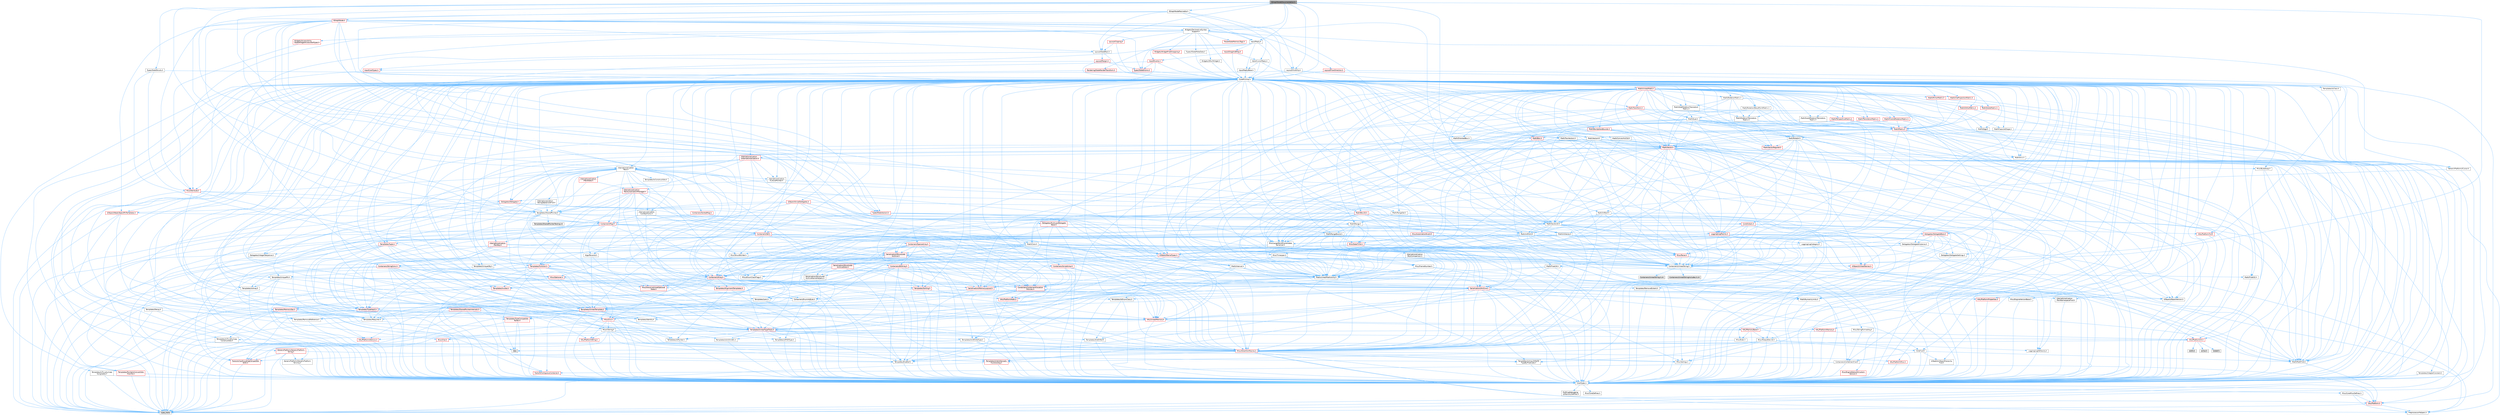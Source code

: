 digraph "SGraphNodeDocumentation.h"
{
 // INTERACTIVE_SVG=YES
 // LATEX_PDF_SIZE
  bgcolor="transparent";
  edge [fontname=Helvetica,fontsize=10,labelfontname=Helvetica,labelfontsize=10];
  node [fontname=Helvetica,fontsize=10,shape=box,height=0.2,width=0.4];
  Node1 [id="Node000001",label="SGraphNodeDocumentation.h",height=0.2,width=0.4,color="gray40", fillcolor="grey60", style="filled", fontcolor="black",tooltip=" "];
  Node1 -> Node2 [id="edge1_Node000001_Node000002",color="steelblue1",style="solid",tooltip=" "];
  Node2 [id="Node000002",label="Containers/UnrealString.h",height=0.2,width=0.4,color="grey40", fillcolor="white", style="filled",URL="$d5/dba/UnrealString_8h.html",tooltip=" "];
  Node2 -> Node3 [id="edge2_Node000002_Node000003",color="steelblue1",style="solid",tooltip=" "];
  Node3 [id="Node000003",label="Containers/UnrealStringIncludes.h.inl",height=0.2,width=0.4,color="grey60", fillcolor="#E0E0E0", style="filled",tooltip=" "];
  Node2 -> Node4 [id="edge3_Node000002_Node000004",color="steelblue1",style="solid",tooltip=" "];
  Node4 [id="Node000004",label="Containers/UnrealString.h.inl",height=0.2,width=0.4,color="grey60", fillcolor="#E0E0E0", style="filled",tooltip=" "];
  Node2 -> Node5 [id="edge4_Node000002_Node000005",color="steelblue1",style="solid",tooltip=" "];
  Node5 [id="Node000005",label="Misc/StringFormatArg.h",height=0.2,width=0.4,color="grey40", fillcolor="white", style="filled",URL="$d2/d16/StringFormatArg_8h.html",tooltip=" "];
  Node5 -> Node6 [id="edge5_Node000005_Node000006",color="steelblue1",style="solid",tooltip=" "];
  Node6 [id="Node000006",label="Containers/ContainersFwd.h",height=0.2,width=0.4,color="grey40", fillcolor="white", style="filled",URL="$d4/d0a/ContainersFwd_8h.html",tooltip=" "];
  Node6 -> Node7 [id="edge6_Node000006_Node000007",color="steelblue1",style="solid",tooltip=" "];
  Node7 [id="Node000007",label="HAL/Platform.h",height=0.2,width=0.4,color="red", fillcolor="#FFF0F0", style="filled",URL="$d9/dd0/Platform_8h.html",tooltip=" "];
  Node7 -> Node10 [id="edge7_Node000007_Node000010",color="steelblue1",style="solid",tooltip=" "];
  Node10 [id="Node000010",label="type_traits",height=0.2,width=0.4,color="grey60", fillcolor="#E0E0E0", style="filled",tooltip=" "];
  Node7 -> Node11 [id="edge8_Node000007_Node000011",color="steelblue1",style="solid",tooltip=" "];
  Node11 [id="Node000011",label="PreprocessorHelpers.h",height=0.2,width=0.4,color="grey40", fillcolor="white", style="filled",URL="$db/ddb/PreprocessorHelpers_8h.html",tooltip=" "];
  Node6 -> Node17 [id="edge9_Node000006_Node000017",color="steelblue1",style="solid",tooltip=" "];
  Node17 [id="Node000017",label="CoreTypes.h",height=0.2,width=0.4,color="grey40", fillcolor="white", style="filled",URL="$dc/dec/CoreTypes_8h.html",tooltip=" "];
  Node17 -> Node7 [id="edge10_Node000017_Node000007",color="steelblue1",style="solid",tooltip=" "];
  Node17 -> Node18 [id="edge11_Node000017_Node000018",color="steelblue1",style="solid",tooltip=" "];
  Node18 [id="Node000018",label="ProfilingDebugging\l/UMemoryDefines.h",height=0.2,width=0.4,color="grey40", fillcolor="white", style="filled",URL="$d2/da2/UMemoryDefines_8h.html",tooltip=" "];
  Node17 -> Node19 [id="edge12_Node000017_Node000019",color="steelblue1",style="solid",tooltip=" "];
  Node19 [id="Node000019",label="Misc/CoreMiscDefines.h",height=0.2,width=0.4,color="grey40", fillcolor="white", style="filled",URL="$da/d38/CoreMiscDefines_8h.html",tooltip=" "];
  Node19 -> Node7 [id="edge13_Node000019_Node000007",color="steelblue1",style="solid",tooltip=" "];
  Node19 -> Node11 [id="edge14_Node000019_Node000011",color="steelblue1",style="solid",tooltip=" "];
  Node17 -> Node20 [id="edge15_Node000017_Node000020",color="steelblue1",style="solid",tooltip=" "];
  Node20 [id="Node000020",label="Misc/CoreDefines.h",height=0.2,width=0.4,color="grey40", fillcolor="white", style="filled",URL="$d3/dd2/CoreDefines_8h.html",tooltip=" "];
  Node6 -> Node21 [id="edge16_Node000006_Node000021",color="steelblue1",style="solid",tooltip=" "];
  Node21 [id="Node000021",label="Traits/IsContiguousContainer.h",height=0.2,width=0.4,color="red", fillcolor="#FFF0F0", style="filled",URL="$d5/d3c/IsContiguousContainer_8h.html",tooltip=" "];
  Node21 -> Node17 [id="edge17_Node000021_Node000017",color="steelblue1",style="solid",tooltip=" "];
  Node1 -> Node24 [id="edge18_Node000001_Node000024",color="steelblue1",style="solid",tooltip=" "];
  Node24 [id="Node000024",label="CoreMinimal.h",height=0.2,width=0.4,color="grey40", fillcolor="white", style="filled",URL="$d7/d67/CoreMinimal_8h.html",tooltip=" "];
  Node24 -> Node17 [id="edge19_Node000024_Node000017",color="steelblue1",style="solid",tooltip=" "];
  Node24 -> Node25 [id="edge20_Node000024_Node000025",color="steelblue1",style="solid",tooltip=" "];
  Node25 [id="Node000025",label="CoreFwd.h",height=0.2,width=0.4,color="grey40", fillcolor="white", style="filled",URL="$d1/d1e/CoreFwd_8h.html",tooltip=" "];
  Node25 -> Node17 [id="edge21_Node000025_Node000017",color="steelblue1",style="solid",tooltip=" "];
  Node25 -> Node6 [id="edge22_Node000025_Node000006",color="steelblue1",style="solid",tooltip=" "];
  Node25 -> Node26 [id="edge23_Node000025_Node000026",color="steelblue1",style="solid",tooltip=" "];
  Node26 [id="Node000026",label="Math/MathFwd.h",height=0.2,width=0.4,color="grey40", fillcolor="white", style="filled",URL="$d2/d10/MathFwd_8h.html",tooltip=" "];
  Node26 -> Node7 [id="edge24_Node000026_Node000007",color="steelblue1",style="solid",tooltip=" "];
  Node25 -> Node27 [id="edge25_Node000025_Node000027",color="steelblue1",style="solid",tooltip=" "];
  Node27 [id="Node000027",label="UObject/UObjectHierarchy\lFwd.h",height=0.2,width=0.4,color="grey40", fillcolor="white", style="filled",URL="$d3/d13/UObjectHierarchyFwd_8h.html",tooltip=" "];
  Node24 -> Node27 [id="edge26_Node000024_Node000027",color="steelblue1",style="solid",tooltip=" "];
  Node24 -> Node6 [id="edge27_Node000024_Node000006",color="steelblue1",style="solid",tooltip=" "];
  Node24 -> Node28 [id="edge28_Node000024_Node000028",color="steelblue1",style="solid",tooltip=" "];
  Node28 [id="Node000028",label="Misc/VarArgs.h",height=0.2,width=0.4,color="grey40", fillcolor="white", style="filled",URL="$d5/d6f/VarArgs_8h.html",tooltip=" "];
  Node28 -> Node17 [id="edge29_Node000028_Node000017",color="steelblue1",style="solid",tooltip=" "];
  Node24 -> Node29 [id="edge30_Node000024_Node000029",color="steelblue1",style="solid",tooltip=" "];
  Node29 [id="Node000029",label="Logging/LogVerbosity.h",height=0.2,width=0.4,color="grey40", fillcolor="white", style="filled",URL="$d2/d8f/LogVerbosity_8h.html",tooltip=" "];
  Node29 -> Node17 [id="edge31_Node000029_Node000017",color="steelblue1",style="solid",tooltip=" "];
  Node24 -> Node30 [id="edge32_Node000024_Node000030",color="steelblue1",style="solid",tooltip=" "];
  Node30 [id="Node000030",label="Misc/OutputDevice.h",height=0.2,width=0.4,color="grey40", fillcolor="white", style="filled",URL="$d7/d32/OutputDevice_8h.html",tooltip=" "];
  Node30 -> Node25 [id="edge33_Node000030_Node000025",color="steelblue1",style="solid",tooltip=" "];
  Node30 -> Node17 [id="edge34_Node000030_Node000017",color="steelblue1",style="solid",tooltip=" "];
  Node30 -> Node29 [id="edge35_Node000030_Node000029",color="steelblue1",style="solid",tooltip=" "];
  Node30 -> Node28 [id="edge36_Node000030_Node000028",color="steelblue1",style="solid",tooltip=" "];
  Node30 -> Node31 [id="edge37_Node000030_Node000031",color="steelblue1",style="solid",tooltip=" "];
  Node31 [id="Node000031",label="Templates/IsArrayOrRefOf\lTypeByPredicate.h",height=0.2,width=0.4,color="grey40", fillcolor="white", style="filled",URL="$d6/da1/IsArrayOrRefOfTypeByPredicate_8h.html",tooltip=" "];
  Node31 -> Node17 [id="edge38_Node000031_Node000017",color="steelblue1",style="solid",tooltip=" "];
  Node30 -> Node32 [id="edge39_Node000030_Node000032",color="steelblue1",style="solid",tooltip=" "];
  Node32 [id="Node000032",label="Templates/IsValidVariadic\lFunctionArg.h",height=0.2,width=0.4,color="red", fillcolor="#FFF0F0", style="filled",URL="$d0/dc8/IsValidVariadicFunctionArg_8h.html",tooltip=" "];
  Node32 -> Node17 [id="edge40_Node000032_Node000017",color="steelblue1",style="solid",tooltip=" "];
  Node32 -> Node10 [id="edge41_Node000032_Node000010",color="steelblue1",style="solid",tooltip=" "];
  Node30 -> Node34 [id="edge42_Node000030_Node000034",color="steelblue1",style="solid",tooltip=" "];
  Node34 [id="Node000034",label="Traits/IsCharEncodingCompatible\lWith.h",height=0.2,width=0.4,color="red", fillcolor="#FFF0F0", style="filled",URL="$df/dd1/IsCharEncodingCompatibleWith_8h.html",tooltip=" "];
  Node34 -> Node10 [id="edge43_Node000034_Node000010",color="steelblue1",style="solid",tooltip=" "];
  Node24 -> Node36 [id="edge44_Node000024_Node000036",color="steelblue1",style="solid",tooltip=" "];
  Node36 [id="Node000036",label="HAL/PlatformCrt.h",height=0.2,width=0.4,color="red", fillcolor="#FFF0F0", style="filled",URL="$d8/d75/PlatformCrt_8h.html",tooltip=" "];
  Node36 -> Node37 [id="edge45_Node000036_Node000037",color="steelblue1",style="solid",tooltip=" "];
  Node37 [id="Node000037",label="new",height=0.2,width=0.4,color="grey60", fillcolor="#E0E0E0", style="filled",tooltip=" "];
  Node36 -> Node38 [id="edge46_Node000036_Node000038",color="steelblue1",style="solid",tooltip=" "];
  Node38 [id="Node000038",label="wchar.h",height=0.2,width=0.4,color="grey60", fillcolor="#E0E0E0", style="filled",tooltip=" "];
  Node36 -> Node39 [id="edge47_Node000036_Node000039",color="steelblue1",style="solid",tooltip=" "];
  Node39 [id="Node000039",label="stddef.h",height=0.2,width=0.4,color="grey60", fillcolor="#E0E0E0", style="filled",tooltip=" "];
  Node36 -> Node40 [id="edge48_Node000036_Node000040",color="steelblue1",style="solid",tooltip=" "];
  Node40 [id="Node000040",label="stdlib.h",height=0.2,width=0.4,color="grey60", fillcolor="#E0E0E0", style="filled",tooltip=" "];
  Node24 -> Node46 [id="edge49_Node000024_Node000046",color="steelblue1",style="solid",tooltip=" "];
  Node46 [id="Node000046",label="HAL/PlatformMisc.h",height=0.2,width=0.4,color="red", fillcolor="#FFF0F0", style="filled",URL="$d0/df5/PlatformMisc_8h.html",tooltip=" "];
  Node46 -> Node17 [id="edge50_Node000046_Node000017",color="steelblue1",style="solid",tooltip=" "];
  Node24 -> Node65 [id="edge51_Node000024_Node000065",color="steelblue1",style="solid",tooltip=" "];
  Node65 [id="Node000065",label="Misc/AssertionMacros.h",height=0.2,width=0.4,color="red", fillcolor="#FFF0F0", style="filled",URL="$d0/dfa/AssertionMacros_8h.html",tooltip=" "];
  Node65 -> Node17 [id="edge52_Node000065_Node000017",color="steelblue1",style="solid",tooltip=" "];
  Node65 -> Node7 [id="edge53_Node000065_Node000007",color="steelblue1",style="solid",tooltip=" "];
  Node65 -> Node46 [id="edge54_Node000065_Node000046",color="steelblue1",style="solid",tooltip=" "];
  Node65 -> Node11 [id="edge55_Node000065_Node000011",color="steelblue1",style="solid",tooltip=" "];
  Node65 -> Node66 [id="edge56_Node000065_Node000066",color="steelblue1",style="solid",tooltip=" "];
  Node66 [id="Node000066",label="Templates/EnableIf.h",height=0.2,width=0.4,color="grey40", fillcolor="white", style="filled",URL="$d7/d60/EnableIf_8h.html",tooltip=" "];
  Node66 -> Node17 [id="edge57_Node000066_Node000017",color="steelblue1",style="solid",tooltip=" "];
  Node65 -> Node31 [id="edge58_Node000065_Node000031",color="steelblue1",style="solid",tooltip=" "];
  Node65 -> Node32 [id="edge59_Node000065_Node000032",color="steelblue1",style="solid",tooltip=" "];
  Node65 -> Node34 [id="edge60_Node000065_Node000034",color="steelblue1",style="solid",tooltip=" "];
  Node65 -> Node28 [id="edge61_Node000065_Node000028",color="steelblue1",style="solid",tooltip=" "];
  Node24 -> Node74 [id="edge62_Node000024_Node000074",color="steelblue1",style="solid",tooltip=" "];
  Node74 [id="Node000074",label="Templates/IsPointer.h",height=0.2,width=0.4,color="grey40", fillcolor="white", style="filled",URL="$d7/d05/IsPointer_8h.html",tooltip=" "];
  Node74 -> Node17 [id="edge63_Node000074_Node000017",color="steelblue1",style="solid",tooltip=" "];
  Node24 -> Node75 [id="edge64_Node000024_Node000075",color="steelblue1",style="solid",tooltip=" "];
  Node75 [id="Node000075",label="HAL/PlatformMemory.h",height=0.2,width=0.4,color="red", fillcolor="#FFF0F0", style="filled",URL="$de/d68/PlatformMemory_8h.html",tooltip=" "];
  Node75 -> Node17 [id="edge65_Node000075_Node000017",color="steelblue1",style="solid",tooltip=" "];
  Node24 -> Node58 [id="edge66_Node000024_Node000058",color="steelblue1",style="solid",tooltip=" "];
  Node58 [id="Node000058",label="HAL/PlatformAtomics.h",height=0.2,width=0.4,color="red", fillcolor="#FFF0F0", style="filled",URL="$d3/d36/PlatformAtomics_8h.html",tooltip=" "];
  Node58 -> Node17 [id="edge67_Node000058_Node000017",color="steelblue1",style="solid",tooltip=" "];
  Node24 -> Node80 [id="edge68_Node000024_Node000080",color="steelblue1",style="solid",tooltip=" "];
  Node80 [id="Node000080",label="Misc/Exec.h",height=0.2,width=0.4,color="grey40", fillcolor="white", style="filled",URL="$de/ddb/Exec_8h.html",tooltip=" "];
  Node80 -> Node17 [id="edge69_Node000080_Node000017",color="steelblue1",style="solid",tooltip=" "];
  Node80 -> Node65 [id="edge70_Node000080_Node000065",color="steelblue1",style="solid",tooltip=" "];
  Node24 -> Node81 [id="edge71_Node000024_Node000081",color="steelblue1",style="solid",tooltip=" "];
  Node81 [id="Node000081",label="HAL/MemoryBase.h",height=0.2,width=0.4,color="red", fillcolor="#FFF0F0", style="filled",URL="$d6/d9f/MemoryBase_8h.html",tooltip=" "];
  Node81 -> Node17 [id="edge72_Node000081_Node000017",color="steelblue1",style="solid",tooltip=" "];
  Node81 -> Node58 [id="edge73_Node000081_Node000058",color="steelblue1",style="solid",tooltip=" "];
  Node81 -> Node36 [id="edge74_Node000081_Node000036",color="steelblue1",style="solid",tooltip=" "];
  Node81 -> Node80 [id="edge75_Node000081_Node000080",color="steelblue1",style="solid",tooltip=" "];
  Node81 -> Node30 [id="edge76_Node000081_Node000030",color="steelblue1",style="solid",tooltip=" "];
  Node24 -> Node91 [id="edge77_Node000024_Node000091",color="steelblue1",style="solid",tooltip=" "];
  Node91 [id="Node000091",label="HAL/UnrealMemory.h",height=0.2,width=0.4,color="red", fillcolor="#FFF0F0", style="filled",URL="$d9/d96/UnrealMemory_8h.html",tooltip=" "];
  Node91 -> Node17 [id="edge78_Node000091_Node000017",color="steelblue1",style="solid",tooltip=" "];
  Node91 -> Node81 [id="edge79_Node000091_Node000081",color="steelblue1",style="solid",tooltip=" "];
  Node91 -> Node75 [id="edge80_Node000091_Node000075",color="steelblue1",style="solid",tooltip=" "];
  Node91 -> Node74 [id="edge81_Node000091_Node000074",color="steelblue1",style="solid",tooltip=" "];
  Node24 -> Node93 [id="edge82_Node000024_Node000093",color="steelblue1",style="solid",tooltip=" "];
  Node93 [id="Node000093",label="Templates/IsArithmetic.h",height=0.2,width=0.4,color="grey40", fillcolor="white", style="filled",URL="$d2/d5d/IsArithmetic_8h.html",tooltip=" "];
  Node93 -> Node17 [id="edge83_Node000093_Node000017",color="steelblue1",style="solid",tooltip=" "];
  Node24 -> Node87 [id="edge84_Node000024_Node000087",color="steelblue1",style="solid",tooltip=" "];
  Node87 [id="Node000087",label="Templates/AndOrNot.h",height=0.2,width=0.4,color="grey40", fillcolor="white", style="filled",URL="$db/d0a/AndOrNot_8h.html",tooltip=" "];
  Node87 -> Node17 [id="edge85_Node000087_Node000017",color="steelblue1",style="solid",tooltip=" "];
  Node24 -> Node94 [id="edge86_Node000024_Node000094",color="steelblue1",style="solid",tooltip=" "];
  Node94 [id="Node000094",label="Templates/IsPODType.h",height=0.2,width=0.4,color="grey40", fillcolor="white", style="filled",URL="$d7/db1/IsPODType_8h.html",tooltip=" "];
  Node94 -> Node17 [id="edge87_Node000094_Node000017",color="steelblue1",style="solid",tooltip=" "];
  Node24 -> Node95 [id="edge88_Node000024_Node000095",color="steelblue1",style="solid",tooltip=" "];
  Node95 [id="Node000095",label="Templates/IsUECoreType.h",height=0.2,width=0.4,color="grey40", fillcolor="white", style="filled",URL="$d1/db8/IsUECoreType_8h.html",tooltip=" "];
  Node95 -> Node17 [id="edge89_Node000095_Node000017",color="steelblue1",style="solid",tooltip=" "];
  Node95 -> Node10 [id="edge90_Node000095_Node000010",color="steelblue1",style="solid",tooltip=" "];
  Node24 -> Node88 [id="edge91_Node000024_Node000088",color="steelblue1",style="solid",tooltip=" "];
  Node88 [id="Node000088",label="Templates/IsTriviallyCopy\lConstructible.h",height=0.2,width=0.4,color="grey40", fillcolor="white", style="filled",URL="$d3/d78/IsTriviallyCopyConstructible_8h.html",tooltip=" "];
  Node88 -> Node17 [id="edge92_Node000088_Node000017",color="steelblue1",style="solid",tooltip=" "];
  Node88 -> Node10 [id="edge93_Node000088_Node000010",color="steelblue1",style="solid",tooltip=" "];
  Node24 -> Node96 [id="edge94_Node000024_Node000096",color="steelblue1",style="solid",tooltip=" "];
  Node96 [id="Node000096",label="Templates/UnrealTypeTraits.h",height=0.2,width=0.4,color="red", fillcolor="#FFF0F0", style="filled",URL="$d2/d2d/UnrealTypeTraits_8h.html",tooltip=" "];
  Node96 -> Node17 [id="edge95_Node000096_Node000017",color="steelblue1",style="solid",tooltip=" "];
  Node96 -> Node74 [id="edge96_Node000096_Node000074",color="steelblue1",style="solid",tooltip=" "];
  Node96 -> Node65 [id="edge97_Node000096_Node000065",color="steelblue1",style="solid",tooltip=" "];
  Node96 -> Node87 [id="edge98_Node000096_Node000087",color="steelblue1",style="solid",tooltip=" "];
  Node96 -> Node66 [id="edge99_Node000096_Node000066",color="steelblue1",style="solid",tooltip=" "];
  Node96 -> Node93 [id="edge100_Node000096_Node000093",color="steelblue1",style="solid",tooltip=" "];
  Node96 -> Node94 [id="edge101_Node000096_Node000094",color="steelblue1",style="solid",tooltip=" "];
  Node96 -> Node95 [id="edge102_Node000096_Node000095",color="steelblue1",style="solid",tooltip=" "];
  Node96 -> Node88 [id="edge103_Node000096_Node000088",color="steelblue1",style="solid",tooltip=" "];
  Node24 -> Node66 [id="edge104_Node000024_Node000066",color="steelblue1",style="solid",tooltip=" "];
  Node24 -> Node98 [id="edge105_Node000024_Node000098",color="steelblue1",style="solid",tooltip=" "];
  Node98 [id="Node000098",label="Templates/RemoveReference.h",height=0.2,width=0.4,color="grey40", fillcolor="white", style="filled",URL="$da/dbe/RemoveReference_8h.html",tooltip=" "];
  Node98 -> Node17 [id="edge106_Node000098_Node000017",color="steelblue1",style="solid",tooltip=" "];
  Node24 -> Node99 [id="edge107_Node000024_Node000099",color="steelblue1",style="solid",tooltip=" "];
  Node99 [id="Node000099",label="Templates/IntegralConstant.h",height=0.2,width=0.4,color="grey40", fillcolor="white", style="filled",URL="$db/d1b/IntegralConstant_8h.html",tooltip=" "];
  Node99 -> Node17 [id="edge108_Node000099_Node000017",color="steelblue1",style="solid",tooltip=" "];
  Node24 -> Node100 [id="edge109_Node000024_Node000100",color="steelblue1",style="solid",tooltip=" "];
  Node100 [id="Node000100",label="Templates/IsClass.h",height=0.2,width=0.4,color="grey40", fillcolor="white", style="filled",URL="$db/dcb/IsClass_8h.html",tooltip=" "];
  Node100 -> Node17 [id="edge110_Node000100_Node000017",color="steelblue1",style="solid",tooltip=" "];
  Node24 -> Node101 [id="edge111_Node000024_Node000101",color="steelblue1",style="solid",tooltip=" "];
  Node101 [id="Node000101",label="Templates/TypeCompatible\lBytes.h",height=0.2,width=0.4,color="red", fillcolor="#FFF0F0", style="filled",URL="$df/d0a/TypeCompatibleBytes_8h.html",tooltip=" "];
  Node101 -> Node17 [id="edge112_Node000101_Node000017",color="steelblue1",style="solid",tooltip=" "];
  Node101 -> Node37 [id="edge113_Node000101_Node000037",color="steelblue1",style="solid",tooltip=" "];
  Node101 -> Node10 [id="edge114_Node000101_Node000010",color="steelblue1",style="solid",tooltip=" "];
  Node24 -> Node21 [id="edge115_Node000024_Node000021",color="steelblue1",style="solid",tooltip=" "];
  Node24 -> Node102 [id="edge116_Node000024_Node000102",color="steelblue1",style="solid",tooltip=" "];
  Node102 [id="Node000102",label="Templates/UnrealTemplate.h",height=0.2,width=0.4,color="red", fillcolor="#FFF0F0", style="filled",URL="$d4/d24/UnrealTemplate_8h.html",tooltip=" "];
  Node102 -> Node17 [id="edge117_Node000102_Node000017",color="steelblue1",style="solid",tooltip=" "];
  Node102 -> Node74 [id="edge118_Node000102_Node000074",color="steelblue1",style="solid",tooltip=" "];
  Node102 -> Node91 [id="edge119_Node000102_Node000091",color="steelblue1",style="solid",tooltip=" "];
  Node102 -> Node96 [id="edge120_Node000102_Node000096",color="steelblue1",style="solid",tooltip=" "];
  Node102 -> Node98 [id="edge121_Node000102_Node000098",color="steelblue1",style="solid",tooltip=" "];
  Node102 -> Node68 [id="edge122_Node000102_Node000068",color="steelblue1",style="solid",tooltip=" "];
  Node68 [id="Node000068",label="Templates/Requires.h",height=0.2,width=0.4,color="grey40", fillcolor="white", style="filled",URL="$dc/d96/Requires_8h.html",tooltip=" "];
  Node68 -> Node66 [id="edge123_Node000068_Node000066",color="steelblue1",style="solid",tooltip=" "];
  Node68 -> Node10 [id="edge124_Node000068_Node000010",color="steelblue1",style="solid",tooltip=" "];
  Node102 -> Node101 [id="edge125_Node000102_Node000101",color="steelblue1",style="solid",tooltip=" "];
  Node102 -> Node69 [id="edge126_Node000102_Node000069",color="steelblue1",style="solid",tooltip=" "];
  Node69 [id="Node000069",label="Templates/Identity.h",height=0.2,width=0.4,color="grey40", fillcolor="white", style="filled",URL="$d0/dd5/Identity_8h.html",tooltip=" "];
  Node102 -> Node21 [id="edge127_Node000102_Node000021",color="steelblue1",style="solid",tooltip=" "];
  Node102 -> Node10 [id="edge128_Node000102_Node000010",color="steelblue1",style="solid",tooltip=" "];
  Node24 -> Node51 [id="edge129_Node000024_Node000051",color="steelblue1",style="solid",tooltip=" "];
  Node51 [id="Node000051",label="Math/NumericLimits.h",height=0.2,width=0.4,color="grey40", fillcolor="white", style="filled",URL="$df/d1b/NumericLimits_8h.html",tooltip=" "];
  Node51 -> Node17 [id="edge130_Node000051_Node000017",color="steelblue1",style="solid",tooltip=" "];
  Node24 -> Node106 [id="edge131_Node000024_Node000106",color="steelblue1",style="solid",tooltip=" "];
  Node106 [id="Node000106",label="HAL/PlatformMath.h",height=0.2,width=0.4,color="red", fillcolor="#FFF0F0", style="filled",URL="$dc/d53/PlatformMath_8h.html",tooltip=" "];
  Node106 -> Node17 [id="edge132_Node000106_Node000017",color="steelblue1",style="solid",tooltip=" "];
  Node24 -> Node89 [id="edge133_Node000024_Node000089",color="steelblue1",style="solid",tooltip=" "];
  Node89 [id="Node000089",label="Templates/IsTriviallyCopy\lAssignable.h",height=0.2,width=0.4,color="grey40", fillcolor="white", style="filled",URL="$d2/df2/IsTriviallyCopyAssignable_8h.html",tooltip=" "];
  Node89 -> Node17 [id="edge134_Node000089_Node000017",color="steelblue1",style="solid",tooltip=" "];
  Node89 -> Node10 [id="edge135_Node000089_Node000010",color="steelblue1",style="solid",tooltip=" "];
  Node24 -> Node114 [id="edge136_Node000024_Node000114",color="steelblue1",style="solid",tooltip=" "];
  Node114 [id="Node000114",label="Templates/MemoryOps.h",height=0.2,width=0.4,color="red", fillcolor="#FFF0F0", style="filled",URL="$db/dea/MemoryOps_8h.html",tooltip=" "];
  Node114 -> Node17 [id="edge137_Node000114_Node000017",color="steelblue1",style="solid",tooltip=" "];
  Node114 -> Node91 [id="edge138_Node000114_Node000091",color="steelblue1",style="solid",tooltip=" "];
  Node114 -> Node89 [id="edge139_Node000114_Node000089",color="steelblue1",style="solid",tooltip=" "];
  Node114 -> Node88 [id="edge140_Node000114_Node000088",color="steelblue1",style="solid",tooltip=" "];
  Node114 -> Node68 [id="edge141_Node000114_Node000068",color="steelblue1",style="solid",tooltip=" "];
  Node114 -> Node96 [id="edge142_Node000114_Node000096",color="steelblue1",style="solid",tooltip=" "];
  Node114 -> Node37 [id="edge143_Node000114_Node000037",color="steelblue1",style="solid",tooltip=" "];
  Node114 -> Node10 [id="edge144_Node000114_Node000010",color="steelblue1",style="solid",tooltip=" "];
  Node24 -> Node115 [id="edge145_Node000024_Node000115",color="steelblue1",style="solid",tooltip=" "];
  Node115 [id="Node000115",label="Containers/ContainerAllocation\lPolicies.h",height=0.2,width=0.4,color="red", fillcolor="#FFF0F0", style="filled",URL="$d7/dff/ContainerAllocationPolicies_8h.html",tooltip=" "];
  Node115 -> Node17 [id="edge146_Node000115_Node000017",color="steelblue1",style="solid",tooltip=" "];
  Node115 -> Node115 [id="edge147_Node000115_Node000115",color="steelblue1",style="solid",tooltip=" "];
  Node115 -> Node106 [id="edge148_Node000115_Node000106",color="steelblue1",style="solid",tooltip=" "];
  Node115 -> Node91 [id="edge149_Node000115_Node000091",color="steelblue1",style="solid",tooltip=" "];
  Node115 -> Node51 [id="edge150_Node000115_Node000051",color="steelblue1",style="solid",tooltip=" "];
  Node115 -> Node65 [id="edge151_Node000115_Node000065",color="steelblue1",style="solid",tooltip=" "];
  Node115 -> Node114 [id="edge152_Node000115_Node000114",color="steelblue1",style="solid",tooltip=" "];
  Node115 -> Node101 [id="edge153_Node000115_Node000101",color="steelblue1",style="solid",tooltip=" "];
  Node115 -> Node10 [id="edge154_Node000115_Node000010",color="steelblue1",style="solid",tooltip=" "];
  Node24 -> Node118 [id="edge155_Node000024_Node000118",color="steelblue1",style="solid",tooltip=" "];
  Node118 [id="Node000118",label="Templates/IsEnumClass.h",height=0.2,width=0.4,color="grey40", fillcolor="white", style="filled",URL="$d7/d15/IsEnumClass_8h.html",tooltip=" "];
  Node118 -> Node17 [id="edge156_Node000118_Node000017",color="steelblue1",style="solid",tooltip=" "];
  Node118 -> Node87 [id="edge157_Node000118_Node000087",color="steelblue1",style="solid",tooltip=" "];
  Node24 -> Node119 [id="edge158_Node000024_Node000119",color="steelblue1",style="solid",tooltip=" "];
  Node119 [id="Node000119",label="HAL/PlatformProperties.h",height=0.2,width=0.4,color="red", fillcolor="#FFF0F0", style="filled",URL="$d9/db0/PlatformProperties_8h.html",tooltip=" "];
  Node119 -> Node17 [id="edge159_Node000119_Node000017",color="steelblue1",style="solid",tooltip=" "];
  Node24 -> Node122 [id="edge160_Node000024_Node000122",color="steelblue1",style="solid",tooltip=" "];
  Node122 [id="Node000122",label="Misc/EngineVersionBase.h",height=0.2,width=0.4,color="grey40", fillcolor="white", style="filled",URL="$d5/d2b/EngineVersionBase_8h.html",tooltip=" "];
  Node122 -> Node17 [id="edge161_Node000122_Node000017",color="steelblue1",style="solid",tooltip=" "];
  Node24 -> Node123 [id="edge162_Node000024_Node000123",color="steelblue1",style="solid",tooltip=" "];
  Node123 [id="Node000123",label="Internationalization\l/TextNamespaceFwd.h",height=0.2,width=0.4,color="grey40", fillcolor="white", style="filled",URL="$d8/d97/TextNamespaceFwd_8h.html",tooltip=" "];
  Node123 -> Node17 [id="edge163_Node000123_Node000017",color="steelblue1",style="solid",tooltip=" "];
  Node24 -> Node124 [id="edge164_Node000024_Node000124",color="steelblue1",style="solid",tooltip=" "];
  Node124 [id="Node000124",label="Serialization/Archive.h",height=0.2,width=0.4,color="red", fillcolor="#FFF0F0", style="filled",URL="$d7/d3b/Archive_8h.html",tooltip=" "];
  Node124 -> Node25 [id="edge165_Node000124_Node000025",color="steelblue1",style="solid",tooltip=" "];
  Node124 -> Node17 [id="edge166_Node000124_Node000017",color="steelblue1",style="solid",tooltip=" "];
  Node124 -> Node119 [id="edge167_Node000124_Node000119",color="steelblue1",style="solid",tooltip=" "];
  Node124 -> Node123 [id="edge168_Node000124_Node000123",color="steelblue1",style="solid",tooltip=" "];
  Node124 -> Node26 [id="edge169_Node000124_Node000026",color="steelblue1",style="solid",tooltip=" "];
  Node124 -> Node65 [id="edge170_Node000124_Node000065",color="steelblue1",style="solid",tooltip=" "];
  Node124 -> Node122 [id="edge171_Node000124_Node000122",color="steelblue1",style="solid",tooltip=" "];
  Node124 -> Node28 [id="edge172_Node000124_Node000028",color="steelblue1",style="solid",tooltip=" "];
  Node124 -> Node66 [id="edge173_Node000124_Node000066",color="steelblue1",style="solid",tooltip=" "];
  Node124 -> Node31 [id="edge174_Node000124_Node000031",color="steelblue1",style="solid",tooltip=" "];
  Node124 -> Node118 [id="edge175_Node000124_Node000118",color="steelblue1",style="solid",tooltip=" "];
  Node124 -> Node32 [id="edge176_Node000124_Node000032",color="steelblue1",style="solid",tooltip=" "];
  Node124 -> Node102 [id="edge177_Node000124_Node000102",color="steelblue1",style="solid",tooltip=" "];
  Node124 -> Node34 [id="edge178_Node000124_Node000034",color="steelblue1",style="solid",tooltip=" "];
  Node124 -> Node127 [id="edge179_Node000124_Node000127",color="steelblue1",style="solid",tooltip=" "];
  Node127 [id="Node000127",label="UObject/ObjectVersion.h",height=0.2,width=0.4,color="grey40", fillcolor="white", style="filled",URL="$da/d63/ObjectVersion_8h.html",tooltip=" "];
  Node127 -> Node17 [id="edge180_Node000127_Node000017",color="steelblue1",style="solid",tooltip=" "];
  Node24 -> Node128 [id="edge181_Node000024_Node000128",color="steelblue1",style="solid",tooltip=" "];
  Node128 [id="Node000128",label="Templates/Less.h",height=0.2,width=0.4,color="grey40", fillcolor="white", style="filled",URL="$de/dc8/Less_8h.html",tooltip=" "];
  Node128 -> Node17 [id="edge182_Node000128_Node000017",color="steelblue1",style="solid",tooltip=" "];
  Node128 -> Node102 [id="edge183_Node000128_Node000102",color="steelblue1",style="solid",tooltip=" "];
  Node24 -> Node129 [id="edge184_Node000024_Node000129",color="steelblue1",style="solid",tooltip=" "];
  Node129 [id="Node000129",label="Templates/Sorting.h",height=0.2,width=0.4,color="red", fillcolor="#FFF0F0", style="filled",URL="$d3/d9e/Sorting_8h.html",tooltip=" "];
  Node129 -> Node17 [id="edge185_Node000129_Node000017",color="steelblue1",style="solid",tooltip=" "];
  Node129 -> Node106 [id="edge186_Node000129_Node000106",color="steelblue1",style="solid",tooltip=" "];
  Node129 -> Node128 [id="edge187_Node000129_Node000128",color="steelblue1",style="solid",tooltip=" "];
  Node24 -> Node140 [id="edge188_Node000024_Node000140",color="steelblue1",style="solid",tooltip=" "];
  Node140 [id="Node000140",label="Misc/Char.h",height=0.2,width=0.4,color="red", fillcolor="#FFF0F0", style="filled",URL="$d0/d58/Char_8h.html",tooltip=" "];
  Node140 -> Node17 [id="edge189_Node000140_Node000017",color="steelblue1",style="solid",tooltip=" "];
  Node140 -> Node10 [id="edge190_Node000140_Node000010",color="steelblue1",style="solid",tooltip=" "];
  Node24 -> Node143 [id="edge191_Node000024_Node000143",color="steelblue1",style="solid",tooltip=" "];
  Node143 [id="Node000143",label="GenericPlatform/GenericPlatform\lStricmp.h",height=0.2,width=0.4,color="grey40", fillcolor="white", style="filled",URL="$d2/d86/GenericPlatformStricmp_8h.html",tooltip=" "];
  Node143 -> Node17 [id="edge192_Node000143_Node000017",color="steelblue1",style="solid",tooltip=" "];
  Node24 -> Node144 [id="edge193_Node000024_Node000144",color="steelblue1",style="solid",tooltip=" "];
  Node144 [id="Node000144",label="GenericPlatform/GenericPlatform\lString.h",height=0.2,width=0.4,color="red", fillcolor="#FFF0F0", style="filled",URL="$dd/d20/GenericPlatformString_8h.html",tooltip=" "];
  Node144 -> Node17 [id="edge194_Node000144_Node000017",color="steelblue1",style="solid",tooltip=" "];
  Node144 -> Node143 [id="edge195_Node000144_Node000143",color="steelblue1",style="solid",tooltip=" "];
  Node144 -> Node66 [id="edge196_Node000144_Node000066",color="steelblue1",style="solid",tooltip=" "];
  Node144 -> Node34 [id="edge197_Node000144_Node000034",color="steelblue1",style="solid",tooltip=" "];
  Node144 -> Node10 [id="edge198_Node000144_Node000010",color="steelblue1",style="solid",tooltip=" "];
  Node24 -> Node77 [id="edge199_Node000024_Node000077",color="steelblue1",style="solid",tooltip=" "];
  Node77 [id="Node000077",label="HAL/PlatformString.h",height=0.2,width=0.4,color="red", fillcolor="#FFF0F0", style="filled",URL="$db/db5/PlatformString_8h.html",tooltip=" "];
  Node77 -> Node17 [id="edge200_Node000077_Node000017",color="steelblue1",style="solid",tooltip=" "];
  Node24 -> Node147 [id="edge201_Node000024_Node000147",color="steelblue1",style="solid",tooltip=" "];
  Node147 [id="Node000147",label="Misc/CString.h",height=0.2,width=0.4,color="grey40", fillcolor="white", style="filled",URL="$d2/d49/CString_8h.html",tooltip=" "];
  Node147 -> Node17 [id="edge202_Node000147_Node000017",color="steelblue1",style="solid",tooltip=" "];
  Node147 -> Node36 [id="edge203_Node000147_Node000036",color="steelblue1",style="solid",tooltip=" "];
  Node147 -> Node77 [id="edge204_Node000147_Node000077",color="steelblue1",style="solid",tooltip=" "];
  Node147 -> Node65 [id="edge205_Node000147_Node000065",color="steelblue1",style="solid",tooltip=" "];
  Node147 -> Node140 [id="edge206_Node000147_Node000140",color="steelblue1",style="solid",tooltip=" "];
  Node147 -> Node28 [id="edge207_Node000147_Node000028",color="steelblue1",style="solid",tooltip=" "];
  Node147 -> Node31 [id="edge208_Node000147_Node000031",color="steelblue1",style="solid",tooltip=" "];
  Node147 -> Node32 [id="edge209_Node000147_Node000032",color="steelblue1",style="solid",tooltip=" "];
  Node147 -> Node34 [id="edge210_Node000147_Node000034",color="steelblue1",style="solid",tooltip=" "];
  Node24 -> Node148 [id="edge211_Node000024_Node000148",color="steelblue1",style="solid",tooltip=" "];
  Node148 [id="Node000148",label="Misc/Crc.h",height=0.2,width=0.4,color="red", fillcolor="#FFF0F0", style="filled",URL="$d4/dd2/Crc_8h.html",tooltip=" "];
  Node148 -> Node17 [id="edge212_Node000148_Node000017",color="steelblue1",style="solid",tooltip=" "];
  Node148 -> Node77 [id="edge213_Node000148_Node000077",color="steelblue1",style="solid",tooltip=" "];
  Node148 -> Node65 [id="edge214_Node000148_Node000065",color="steelblue1",style="solid",tooltip=" "];
  Node148 -> Node147 [id="edge215_Node000148_Node000147",color="steelblue1",style="solid",tooltip=" "];
  Node148 -> Node140 [id="edge216_Node000148_Node000140",color="steelblue1",style="solid",tooltip=" "];
  Node148 -> Node96 [id="edge217_Node000148_Node000096",color="steelblue1",style="solid",tooltip=" "];
  Node24 -> Node139 [id="edge218_Node000024_Node000139",color="steelblue1",style="solid",tooltip=" "];
  Node139 [id="Node000139",label="Math/UnrealMathUtility.h",height=0.2,width=0.4,color="grey40", fillcolor="white", style="filled",URL="$db/db8/UnrealMathUtility_8h.html",tooltip=" "];
  Node139 -> Node17 [id="edge219_Node000139_Node000017",color="steelblue1",style="solid",tooltip=" "];
  Node139 -> Node65 [id="edge220_Node000139_Node000065",color="steelblue1",style="solid",tooltip=" "];
  Node139 -> Node106 [id="edge221_Node000139_Node000106",color="steelblue1",style="solid",tooltip=" "];
  Node139 -> Node26 [id="edge222_Node000139_Node000026",color="steelblue1",style="solid",tooltip=" "];
  Node139 -> Node69 [id="edge223_Node000139_Node000069",color="steelblue1",style="solid",tooltip=" "];
  Node139 -> Node68 [id="edge224_Node000139_Node000068",color="steelblue1",style="solid",tooltip=" "];
  Node24 -> Node2 [id="edge225_Node000024_Node000002",color="steelblue1",style="solid",tooltip=" "];
  Node24 -> Node149 [id="edge226_Node000024_Node000149",color="steelblue1",style="solid",tooltip=" "];
  Node149 [id="Node000149",label="Containers/Array.h",height=0.2,width=0.4,color="red", fillcolor="#FFF0F0", style="filled",URL="$df/dd0/Array_8h.html",tooltip=" "];
  Node149 -> Node17 [id="edge227_Node000149_Node000017",color="steelblue1",style="solid",tooltip=" "];
  Node149 -> Node65 [id="edge228_Node000149_Node000065",color="steelblue1",style="solid",tooltip=" "];
  Node149 -> Node150 [id="edge229_Node000149_Node000150",color="steelblue1",style="solid",tooltip=" "];
  Node150 [id="Node000150",label="Misc/IntrusiveUnsetOptional\lState.h",height=0.2,width=0.4,color="red", fillcolor="#FFF0F0", style="filled",URL="$d2/d0a/IntrusiveUnsetOptionalState_8h.html",tooltip=" "];
  Node149 -> Node91 [id="edge230_Node000149_Node000091",color="steelblue1",style="solid",tooltip=" "];
  Node149 -> Node96 [id="edge231_Node000149_Node000096",color="steelblue1",style="solid",tooltip=" "];
  Node149 -> Node102 [id="edge232_Node000149_Node000102",color="steelblue1",style="solid",tooltip=" "];
  Node149 -> Node115 [id="edge233_Node000149_Node000115",color="steelblue1",style="solid",tooltip=" "];
  Node149 -> Node124 [id="edge234_Node000149_Node000124",color="steelblue1",style="solid",tooltip=" "];
  Node149 -> Node132 [id="edge235_Node000149_Node000132",color="steelblue1",style="solid",tooltip=" "];
  Node132 [id="Node000132",label="Templates/Invoke.h",height=0.2,width=0.4,color="red", fillcolor="#FFF0F0", style="filled",URL="$d7/deb/Invoke_8h.html",tooltip=" "];
  Node132 -> Node17 [id="edge236_Node000132_Node000017",color="steelblue1",style="solid",tooltip=" "];
  Node132 -> Node102 [id="edge237_Node000132_Node000102",color="steelblue1",style="solid",tooltip=" "];
  Node132 -> Node10 [id="edge238_Node000132_Node000010",color="steelblue1",style="solid",tooltip=" "];
  Node149 -> Node128 [id="edge239_Node000149_Node000128",color="steelblue1",style="solid",tooltip=" "];
  Node149 -> Node68 [id="edge240_Node000149_Node000068",color="steelblue1",style="solid",tooltip=" "];
  Node149 -> Node129 [id="edge241_Node000149_Node000129",color="steelblue1",style="solid",tooltip=" "];
  Node149 -> Node172 [id="edge242_Node000149_Node000172",color="steelblue1",style="solid",tooltip=" "];
  Node172 [id="Node000172",label="Templates/AlignmentTemplates.h",height=0.2,width=0.4,color="red", fillcolor="#FFF0F0", style="filled",URL="$dd/d32/AlignmentTemplates_8h.html",tooltip=" "];
  Node172 -> Node17 [id="edge243_Node000172_Node000017",color="steelblue1",style="solid",tooltip=" "];
  Node172 -> Node74 [id="edge244_Node000172_Node000074",color="steelblue1",style="solid",tooltip=" "];
  Node149 -> Node10 [id="edge245_Node000149_Node000010",color="steelblue1",style="solid",tooltip=" "];
  Node24 -> Node173 [id="edge246_Node000024_Node000173",color="steelblue1",style="solid",tooltip=" "];
  Node173 [id="Node000173",label="Misc/FrameNumber.h",height=0.2,width=0.4,color="grey40", fillcolor="white", style="filled",URL="$dd/dbd/FrameNumber_8h.html",tooltip=" "];
  Node173 -> Node17 [id="edge247_Node000173_Node000017",color="steelblue1",style="solid",tooltip=" "];
  Node173 -> Node51 [id="edge248_Node000173_Node000051",color="steelblue1",style="solid",tooltip=" "];
  Node173 -> Node139 [id="edge249_Node000173_Node000139",color="steelblue1",style="solid",tooltip=" "];
  Node173 -> Node66 [id="edge250_Node000173_Node000066",color="steelblue1",style="solid",tooltip=" "];
  Node173 -> Node96 [id="edge251_Node000173_Node000096",color="steelblue1",style="solid",tooltip=" "];
  Node24 -> Node174 [id="edge252_Node000024_Node000174",color="steelblue1",style="solid",tooltip=" "];
  Node174 [id="Node000174",label="Misc/Timespan.h",height=0.2,width=0.4,color="grey40", fillcolor="white", style="filled",URL="$da/dd9/Timespan_8h.html",tooltip=" "];
  Node174 -> Node17 [id="edge253_Node000174_Node000017",color="steelblue1",style="solid",tooltip=" "];
  Node174 -> Node175 [id="edge254_Node000174_Node000175",color="steelblue1",style="solid",tooltip=" "];
  Node175 [id="Node000175",label="Math/Interval.h",height=0.2,width=0.4,color="grey40", fillcolor="white", style="filled",URL="$d1/d55/Interval_8h.html",tooltip=" "];
  Node175 -> Node17 [id="edge255_Node000175_Node000017",color="steelblue1",style="solid",tooltip=" "];
  Node175 -> Node93 [id="edge256_Node000175_Node000093",color="steelblue1",style="solid",tooltip=" "];
  Node175 -> Node96 [id="edge257_Node000175_Node000096",color="steelblue1",style="solid",tooltip=" "];
  Node175 -> Node51 [id="edge258_Node000175_Node000051",color="steelblue1",style="solid",tooltip=" "];
  Node175 -> Node139 [id="edge259_Node000175_Node000139",color="steelblue1",style="solid",tooltip=" "];
  Node174 -> Node139 [id="edge260_Node000174_Node000139",color="steelblue1",style="solid",tooltip=" "];
  Node174 -> Node65 [id="edge261_Node000174_Node000065",color="steelblue1",style="solid",tooltip=" "];
  Node24 -> Node176 [id="edge262_Node000024_Node000176",color="steelblue1",style="solid",tooltip=" "];
  Node176 [id="Node000176",label="Containers/StringConv.h",height=0.2,width=0.4,color="red", fillcolor="#FFF0F0", style="filled",URL="$d3/ddf/StringConv_8h.html",tooltip=" "];
  Node176 -> Node17 [id="edge263_Node000176_Node000017",color="steelblue1",style="solid",tooltip=" "];
  Node176 -> Node65 [id="edge264_Node000176_Node000065",color="steelblue1",style="solid",tooltip=" "];
  Node176 -> Node115 [id="edge265_Node000176_Node000115",color="steelblue1",style="solid",tooltip=" "];
  Node176 -> Node149 [id="edge266_Node000176_Node000149",color="steelblue1",style="solid",tooltip=" "];
  Node176 -> Node147 [id="edge267_Node000176_Node000147",color="steelblue1",style="solid",tooltip=" "];
  Node176 -> Node177 [id="edge268_Node000176_Node000177",color="steelblue1",style="solid",tooltip=" "];
  Node177 [id="Node000177",label="Templates/IsArray.h",height=0.2,width=0.4,color="grey40", fillcolor="white", style="filled",URL="$d8/d8d/IsArray_8h.html",tooltip=" "];
  Node177 -> Node17 [id="edge269_Node000177_Node000017",color="steelblue1",style="solid",tooltip=" "];
  Node176 -> Node102 [id="edge270_Node000176_Node000102",color="steelblue1",style="solid",tooltip=" "];
  Node176 -> Node96 [id="edge271_Node000176_Node000096",color="steelblue1",style="solid",tooltip=" "];
  Node176 -> Node34 [id="edge272_Node000176_Node000034",color="steelblue1",style="solid",tooltip=" "];
  Node176 -> Node21 [id="edge273_Node000176_Node000021",color="steelblue1",style="solid",tooltip=" "];
  Node176 -> Node10 [id="edge274_Node000176_Node000010",color="steelblue1",style="solid",tooltip=" "];
  Node24 -> Node178 [id="edge275_Node000024_Node000178",color="steelblue1",style="solid",tooltip=" "];
  Node178 [id="Node000178",label="UObject/UnrealNames.h",height=0.2,width=0.4,color="red", fillcolor="#FFF0F0", style="filled",URL="$d8/db1/UnrealNames_8h.html",tooltip=" "];
  Node178 -> Node17 [id="edge276_Node000178_Node000017",color="steelblue1",style="solid",tooltip=" "];
  Node24 -> Node180 [id="edge277_Node000024_Node000180",color="steelblue1",style="solid",tooltip=" "];
  Node180 [id="Node000180",label="UObject/NameTypes.h",height=0.2,width=0.4,color="red", fillcolor="#FFF0F0", style="filled",URL="$d6/d35/NameTypes_8h.html",tooltip=" "];
  Node180 -> Node17 [id="edge278_Node000180_Node000017",color="steelblue1",style="solid",tooltip=" "];
  Node180 -> Node65 [id="edge279_Node000180_Node000065",color="steelblue1",style="solid",tooltip=" "];
  Node180 -> Node91 [id="edge280_Node000180_Node000091",color="steelblue1",style="solid",tooltip=" "];
  Node180 -> Node96 [id="edge281_Node000180_Node000096",color="steelblue1",style="solid",tooltip=" "];
  Node180 -> Node102 [id="edge282_Node000180_Node000102",color="steelblue1",style="solid",tooltip=" "];
  Node180 -> Node2 [id="edge283_Node000180_Node000002",color="steelblue1",style="solid",tooltip=" "];
  Node180 -> Node176 [id="edge284_Node000180_Node000176",color="steelblue1",style="solid",tooltip=" "];
  Node180 -> Node178 [id="edge285_Node000180_Node000178",color="steelblue1",style="solid",tooltip=" "];
  Node180 -> Node157 [id="edge286_Node000180_Node000157",color="steelblue1",style="solid",tooltip=" "];
  Node157 [id="Node000157",label="Serialization/MemoryLayout.h",height=0.2,width=0.4,color="red", fillcolor="#FFF0F0", style="filled",URL="$d7/d66/MemoryLayout_8h.html",tooltip=" "];
  Node157 -> Node160 [id="edge287_Node000157_Node000160",color="steelblue1",style="solid",tooltip=" "];
  Node160 [id="Node000160",label="Containers/EnumAsByte.h",height=0.2,width=0.4,color="grey40", fillcolor="white", style="filled",URL="$d6/d9a/EnumAsByte_8h.html",tooltip=" "];
  Node160 -> Node17 [id="edge288_Node000160_Node000017",color="steelblue1",style="solid",tooltip=" "];
  Node160 -> Node94 [id="edge289_Node000160_Node000094",color="steelblue1",style="solid",tooltip=" "];
  Node160 -> Node161 [id="edge290_Node000160_Node000161",color="steelblue1",style="solid",tooltip=" "];
  Node161 [id="Node000161",label="Templates/TypeHash.h",height=0.2,width=0.4,color="red", fillcolor="#FFF0F0", style="filled",URL="$d1/d62/TypeHash_8h.html",tooltip=" "];
  Node161 -> Node17 [id="edge291_Node000161_Node000017",color="steelblue1",style="solid",tooltip=" "];
  Node161 -> Node68 [id="edge292_Node000161_Node000068",color="steelblue1",style="solid",tooltip=" "];
  Node161 -> Node148 [id="edge293_Node000161_Node000148",color="steelblue1",style="solid",tooltip=" "];
  Node161 -> Node10 [id="edge294_Node000161_Node000010",color="steelblue1",style="solid",tooltip=" "];
  Node157 -> Node91 [id="edge295_Node000157_Node000091",color="steelblue1",style="solid",tooltip=" "];
  Node157 -> Node66 [id="edge296_Node000157_Node000066",color="steelblue1",style="solid",tooltip=" "];
  Node157 -> Node102 [id="edge297_Node000157_Node000102",color="steelblue1",style="solid",tooltip=" "];
  Node180 -> Node150 [id="edge298_Node000180_Node000150",color="steelblue1",style="solid",tooltip=" "];
  Node24 -> Node188 [id="edge299_Node000024_Node000188",color="steelblue1",style="solid",tooltip=" "];
  Node188 [id="Node000188",label="Misc/Parse.h",height=0.2,width=0.4,color="red", fillcolor="#FFF0F0", style="filled",URL="$dc/d71/Parse_8h.html",tooltip=" "];
  Node188 -> Node2 [id="edge300_Node000188_Node000002",color="steelblue1",style="solid",tooltip=" "];
  Node188 -> Node17 [id="edge301_Node000188_Node000017",color="steelblue1",style="solid",tooltip=" "];
  Node188 -> Node36 [id="edge302_Node000188_Node000036",color="steelblue1",style="solid",tooltip=" "];
  Node188 -> Node53 [id="edge303_Node000188_Node000053",color="steelblue1",style="solid",tooltip=" "];
  Node53 [id="Node000053",label="Misc/EnumClassFlags.h",height=0.2,width=0.4,color="grey40", fillcolor="white", style="filled",URL="$d8/de7/EnumClassFlags_8h.html",tooltip=" "];
  Node188 -> Node189 [id="edge304_Node000188_Node000189",color="steelblue1",style="solid",tooltip=" "];
  Node189 [id="Node000189",label="Templates/Function.h",height=0.2,width=0.4,color="red", fillcolor="#FFF0F0", style="filled",URL="$df/df5/Function_8h.html",tooltip=" "];
  Node189 -> Node17 [id="edge305_Node000189_Node000017",color="steelblue1",style="solid",tooltip=" "];
  Node189 -> Node65 [id="edge306_Node000189_Node000065",color="steelblue1",style="solid",tooltip=" "];
  Node189 -> Node150 [id="edge307_Node000189_Node000150",color="steelblue1",style="solid",tooltip=" "];
  Node189 -> Node91 [id="edge308_Node000189_Node000091",color="steelblue1",style="solid",tooltip=" "];
  Node189 -> Node96 [id="edge309_Node000189_Node000096",color="steelblue1",style="solid",tooltip=" "];
  Node189 -> Node132 [id="edge310_Node000189_Node000132",color="steelblue1",style="solid",tooltip=" "];
  Node189 -> Node102 [id="edge311_Node000189_Node000102",color="steelblue1",style="solid",tooltip=" "];
  Node189 -> Node68 [id="edge312_Node000189_Node000068",color="steelblue1",style="solid",tooltip=" "];
  Node189 -> Node139 [id="edge313_Node000189_Node000139",color="steelblue1",style="solid",tooltip=" "];
  Node189 -> Node37 [id="edge314_Node000189_Node000037",color="steelblue1",style="solid",tooltip=" "];
  Node189 -> Node10 [id="edge315_Node000189_Node000010",color="steelblue1",style="solid",tooltip=" "];
  Node24 -> Node172 [id="edge316_Node000024_Node000172",color="steelblue1",style="solid",tooltip=" "];
  Node24 -> Node191 [id="edge317_Node000024_Node000191",color="steelblue1",style="solid",tooltip=" "];
  Node191 [id="Node000191",label="Misc/StructBuilder.h",height=0.2,width=0.4,color="grey40", fillcolor="white", style="filled",URL="$d9/db3/StructBuilder_8h.html",tooltip=" "];
  Node191 -> Node17 [id="edge318_Node000191_Node000017",color="steelblue1",style="solid",tooltip=" "];
  Node191 -> Node139 [id="edge319_Node000191_Node000139",color="steelblue1",style="solid",tooltip=" "];
  Node191 -> Node172 [id="edge320_Node000191_Node000172",color="steelblue1",style="solid",tooltip=" "];
  Node24 -> Node108 [id="edge321_Node000024_Node000108",color="steelblue1",style="solid",tooltip=" "];
  Node108 [id="Node000108",label="Templates/Decay.h",height=0.2,width=0.4,color="grey40", fillcolor="white", style="filled",URL="$dd/d0f/Decay_8h.html",tooltip=" "];
  Node108 -> Node17 [id="edge322_Node000108_Node000017",color="steelblue1",style="solid",tooltip=" "];
  Node108 -> Node98 [id="edge323_Node000108_Node000098",color="steelblue1",style="solid",tooltip=" "];
  Node108 -> Node10 [id="edge324_Node000108_Node000010",color="steelblue1",style="solid",tooltip=" "];
  Node24 -> Node192 [id="edge325_Node000024_Node000192",color="steelblue1",style="solid",tooltip=" "];
  Node192 [id="Node000192",label="Templates/PointerIsConvertible\lFromTo.h",height=0.2,width=0.4,color="red", fillcolor="#FFF0F0", style="filled",URL="$d6/d65/PointerIsConvertibleFromTo_8h.html",tooltip=" "];
  Node192 -> Node17 [id="edge326_Node000192_Node000017",color="steelblue1",style="solid",tooltip=" "];
  Node192 -> Node10 [id="edge327_Node000192_Node000010",color="steelblue1",style="solid",tooltip=" "];
  Node24 -> Node132 [id="edge328_Node000024_Node000132",color="steelblue1",style="solid",tooltip=" "];
  Node24 -> Node189 [id="edge329_Node000024_Node000189",color="steelblue1",style="solid",tooltip=" "];
  Node24 -> Node161 [id="edge330_Node000024_Node000161",color="steelblue1",style="solid",tooltip=" "];
  Node24 -> Node193 [id="edge331_Node000024_Node000193",color="steelblue1",style="solid",tooltip=" "];
  Node193 [id="Node000193",label="Containers/ScriptArray.h",height=0.2,width=0.4,color="red", fillcolor="#FFF0F0", style="filled",URL="$dc/daf/ScriptArray_8h.html",tooltip=" "];
  Node193 -> Node17 [id="edge332_Node000193_Node000017",color="steelblue1",style="solid",tooltip=" "];
  Node193 -> Node65 [id="edge333_Node000193_Node000065",color="steelblue1",style="solid",tooltip=" "];
  Node193 -> Node91 [id="edge334_Node000193_Node000091",color="steelblue1",style="solid",tooltip=" "];
  Node193 -> Node115 [id="edge335_Node000193_Node000115",color="steelblue1",style="solid",tooltip=" "];
  Node193 -> Node149 [id="edge336_Node000193_Node000149",color="steelblue1",style="solid",tooltip=" "];
  Node24 -> Node194 [id="edge337_Node000024_Node000194",color="steelblue1",style="solid",tooltip=" "];
  Node194 [id="Node000194",label="Containers/BitArray.h",height=0.2,width=0.4,color="red", fillcolor="#FFF0F0", style="filled",URL="$d1/de4/BitArray_8h.html",tooltip=" "];
  Node194 -> Node115 [id="edge338_Node000194_Node000115",color="steelblue1",style="solid",tooltip=" "];
  Node194 -> Node17 [id="edge339_Node000194_Node000017",color="steelblue1",style="solid",tooltip=" "];
  Node194 -> Node58 [id="edge340_Node000194_Node000058",color="steelblue1",style="solid",tooltip=" "];
  Node194 -> Node91 [id="edge341_Node000194_Node000091",color="steelblue1",style="solid",tooltip=" "];
  Node194 -> Node139 [id="edge342_Node000194_Node000139",color="steelblue1",style="solid",tooltip=" "];
  Node194 -> Node65 [id="edge343_Node000194_Node000065",color="steelblue1",style="solid",tooltip=" "];
  Node194 -> Node53 [id="edge344_Node000194_Node000053",color="steelblue1",style="solid",tooltip=" "];
  Node194 -> Node124 [id="edge345_Node000194_Node000124",color="steelblue1",style="solid",tooltip=" "];
  Node194 -> Node157 [id="edge346_Node000194_Node000157",color="steelblue1",style="solid",tooltip=" "];
  Node194 -> Node66 [id="edge347_Node000194_Node000066",color="steelblue1",style="solid",tooltip=" "];
  Node194 -> Node132 [id="edge348_Node000194_Node000132",color="steelblue1",style="solid",tooltip=" "];
  Node194 -> Node102 [id="edge349_Node000194_Node000102",color="steelblue1",style="solid",tooltip=" "];
  Node194 -> Node96 [id="edge350_Node000194_Node000096",color="steelblue1",style="solid",tooltip=" "];
  Node24 -> Node195 [id="edge351_Node000024_Node000195",color="steelblue1",style="solid",tooltip=" "];
  Node195 [id="Node000195",label="Containers/SparseArray.h",height=0.2,width=0.4,color="red", fillcolor="#FFF0F0", style="filled",URL="$d5/dbf/SparseArray_8h.html",tooltip=" "];
  Node195 -> Node17 [id="edge352_Node000195_Node000017",color="steelblue1",style="solid",tooltip=" "];
  Node195 -> Node65 [id="edge353_Node000195_Node000065",color="steelblue1",style="solid",tooltip=" "];
  Node195 -> Node91 [id="edge354_Node000195_Node000091",color="steelblue1",style="solid",tooltip=" "];
  Node195 -> Node96 [id="edge355_Node000195_Node000096",color="steelblue1",style="solid",tooltip=" "];
  Node195 -> Node102 [id="edge356_Node000195_Node000102",color="steelblue1",style="solid",tooltip=" "];
  Node195 -> Node115 [id="edge357_Node000195_Node000115",color="steelblue1",style="solid",tooltip=" "];
  Node195 -> Node128 [id="edge358_Node000195_Node000128",color="steelblue1",style="solid",tooltip=" "];
  Node195 -> Node149 [id="edge359_Node000195_Node000149",color="steelblue1",style="solid",tooltip=" "];
  Node195 -> Node139 [id="edge360_Node000195_Node000139",color="steelblue1",style="solid",tooltip=" "];
  Node195 -> Node193 [id="edge361_Node000195_Node000193",color="steelblue1",style="solid",tooltip=" "];
  Node195 -> Node194 [id="edge362_Node000195_Node000194",color="steelblue1",style="solid",tooltip=" "];
  Node195 -> Node196 [id="edge363_Node000195_Node000196",color="steelblue1",style="solid",tooltip=" "];
  Node196 [id="Node000196",label="Serialization/Structured\lArchive.h",height=0.2,width=0.4,color="red", fillcolor="#FFF0F0", style="filled",URL="$d9/d1e/StructuredArchive_8h.html",tooltip=" "];
  Node196 -> Node149 [id="edge364_Node000196_Node000149",color="steelblue1",style="solid",tooltip=" "];
  Node196 -> Node115 [id="edge365_Node000196_Node000115",color="steelblue1",style="solid",tooltip=" "];
  Node196 -> Node17 [id="edge366_Node000196_Node000017",color="steelblue1",style="solid",tooltip=" "];
  Node196 -> Node124 [id="edge367_Node000196_Node000124",color="steelblue1",style="solid",tooltip=" "];
  Node196 -> Node199 [id="edge368_Node000196_Node000199",color="steelblue1",style="solid",tooltip=" "];
  Node199 [id="Node000199",label="Serialization/Structured\lArchiveNameHelpers.h",height=0.2,width=0.4,color="grey40", fillcolor="white", style="filled",URL="$d0/d7b/StructuredArchiveNameHelpers_8h.html",tooltip=" "];
  Node199 -> Node17 [id="edge369_Node000199_Node000017",color="steelblue1",style="solid",tooltip=" "];
  Node199 -> Node69 [id="edge370_Node000199_Node000069",color="steelblue1",style="solid",tooltip=" "];
  Node196 -> Node203 [id="edge371_Node000196_Node000203",color="steelblue1",style="solid",tooltip=" "];
  Node203 [id="Node000203",label="Serialization/Structured\lArchiveSlots.h",height=0.2,width=0.4,color="red", fillcolor="#FFF0F0", style="filled",URL="$d2/d87/StructuredArchiveSlots_8h.html",tooltip=" "];
  Node203 -> Node149 [id="edge372_Node000203_Node000149",color="steelblue1",style="solid",tooltip=" "];
  Node203 -> Node17 [id="edge373_Node000203_Node000017",color="steelblue1",style="solid",tooltip=" "];
  Node203 -> Node204 [id="edge374_Node000203_Node000204",color="steelblue1",style="solid",tooltip=" "];
  Node204 [id="Node000204",label="Misc/Optional.h",height=0.2,width=0.4,color="red", fillcolor="#FFF0F0", style="filled",URL="$d2/dae/Optional_8h.html",tooltip=" "];
  Node204 -> Node17 [id="edge375_Node000204_Node000017",color="steelblue1",style="solid",tooltip=" "];
  Node204 -> Node65 [id="edge376_Node000204_Node000065",color="steelblue1",style="solid",tooltip=" "];
  Node204 -> Node150 [id="edge377_Node000204_Node000150",color="steelblue1",style="solid",tooltip=" "];
  Node204 -> Node114 [id="edge378_Node000204_Node000114",color="steelblue1",style="solid",tooltip=" "];
  Node204 -> Node102 [id="edge379_Node000204_Node000102",color="steelblue1",style="solid",tooltip=" "];
  Node204 -> Node124 [id="edge380_Node000204_Node000124",color="steelblue1",style="solid",tooltip=" "];
  Node203 -> Node124 [id="edge381_Node000203_Node000124",color="steelblue1",style="solid",tooltip=" "];
  Node203 -> Node199 [id="edge382_Node000203_Node000199",color="steelblue1",style="solid",tooltip=" "];
  Node203 -> Node66 [id="edge383_Node000203_Node000066",color="steelblue1",style="solid",tooltip=" "];
  Node203 -> Node118 [id="edge384_Node000203_Node000118",color="steelblue1",style="solid",tooltip=" "];
  Node196 -> Node207 [id="edge385_Node000196_Node000207",color="steelblue1",style="solid",tooltip=" "];
  Node207 [id="Node000207",label="Templates/UniqueObj.h",height=0.2,width=0.4,color="grey40", fillcolor="white", style="filled",URL="$da/d95/UniqueObj_8h.html",tooltip=" "];
  Node207 -> Node17 [id="edge386_Node000207_Node000017",color="steelblue1",style="solid",tooltip=" "];
  Node207 -> Node208 [id="edge387_Node000207_Node000208",color="steelblue1",style="solid",tooltip=" "];
  Node208 [id="Node000208",label="Templates/UniquePtr.h",height=0.2,width=0.4,color="grey40", fillcolor="white", style="filled",URL="$de/d1a/UniquePtr_8h.html",tooltip=" "];
  Node208 -> Node17 [id="edge388_Node000208_Node000017",color="steelblue1",style="solid",tooltip=" "];
  Node208 -> Node102 [id="edge389_Node000208_Node000102",color="steelblue1",style="solid",tooltip=" "];
  Node208 -> Node177 [id="edge390_Node000208_Node000177",color="steelblue1",style="solid",tooltip=" "];
  Node208 -> Node209 [id="edge391_Node000208_Node000209",color="steelblue1",style="solid",tooltip=" "];
  Node209 [id="Node000209",label="Templates/RemoveExtent.h",height=0.2,width=0.4,color="grey40", fillcolor="white", style="filled",URL="$dc/de9/RemoveExtent_8h.html",tooltip=" "];
  Node209 -> Node17 [id="edge392_Node000209_Node000017",color="steelblue1",style="solid",tooltip=" "];
  Node208 -> Node68 [id="edge393_Node000208_Node000068",color="steelblue1",style="solid",tooltip=" "];
  Node208 -> Node157 [id="edge394_Node000208_Node000157",color="steelblue1",style="solid",tooltip=" "];
  Node208 -> Node10 [id="edge395_Node000208_Node000010",color="steelblue1",style="solid",tooltip=" "];
  Node195 -> Node2 [id="edge396_Node000195_Node000002",color="steelblue1",style="solid",tooltip=" "];
  Node195 -> Node150 [id="edge397_Node000195_Node000150",color="steelblue1",style="solid",tooltip=" "];
  Node24 -> Node211 [id="edge398_Node000024_Node000211",color="steelblue1",style="solid",tooltip=" "];
  Node211 [id="Node000211",label="Containers/Set.h",height=0.2,width=0.4,color="red", fillcolor="#FFF0F0", style="filled",URL="$d4/d45/Set_8h.html",tooltip=" "];
  Node211 -> Node115 [id="edge399_Node000211_Node000115",color="steelblue1",style="solid",tooltip=" "];
  Node211 -> Node195 [id="edge400_Node000211_Node000195",color="steelblue1",style="solid",tooltip=" "];
  Node211 -> Node6 [id="edge401_Node000211_Node000006",color="steelblue1",style="solid",tooltip=" "];
  Node211 -> Node139 [id="edge402_Node000211_Node000139",color="steelblue1",style="solid",tooltip=" "];
  Node211 -> Node65 [id="edge403_Node000211_Node000065",color="steelblue1",style="solid",tooltip=" "];
  Node211 -> Node191 [id="edge404_Node000211_Node000191",color="steelblue1",style="solid",tooltip=" "];
  Node211 -> Node196 [id="edge405_Node000211_Node000196",color="steelblue1",style="solid",tooltip=" "];
  Node211 -> Node189 [id="edge406_Node000211_Node000189",color="steelblue1",style="solid",tooltip=" "];
  Node211 -> Node129 [id="edge407_Node000211_Node000129",color="steelblue1",style="solid",tooltip=" "];
  Node211 -> Node161 [id="edge408_Node000211_Node000161",color="steelblue1",style="solid",tooltip=" "];
  Node211 -> Node102 [id="edge409_Node000211_Node000102",color="steelblue1",style="solid",tooltip=" "];
  Node211 -> Node10 [id="edge410_Node000211_Node000010",color="steelblue1",style="solid",tooltip=" "];
  Node24 -> Node214 [id="edge411_Node000024_Node000214",color="steelblue1",style="solid",tooltip=" "];
  Node214 [id="Node000214",label="Algo/Reverse.h",height=0.2,width=0.4,color="grey40", fillcolor="white", style="filled",URL="$d5/d93/Reverse_8h.html",tooltip=" "];
  Node214 -> Node17 [id="edge412_Node000214_Node000017",color="steelblue1",style="solid",tooltip=" "];
  Node214 -> Node102 [id="edge413_Node000214_Node000102",color="steelblue1",style="solid",tooltip=" "];
  Node24 -> Node215 [id="edge414_Node000024_Node000215",color="steelblue1",style="solid",tooltip=" "];
  Node215 [id="Node000215",label="Containers/Map.h",height=0.2,width=0.4,color="red", fillcolor="#FFF0F0", style="filled",URL="$df/d79/Map_8h.html",tooltip=" "];
  Node215 -> Node17 [id="edge415_Node000215_Node000017",color="steelblue1",style="solid",tooltip=" "];
  Node215 -> Node214 [id="edge416_Node000215_Node000214",color="steelblue1",style="solid",tooltip=" "];
  Node215 -> Node211 [id="edge417_Node000215_Node000211",color="steelblue1",style="solid",tooltip=" "];
  Node215 -> Node2 [id="edge418_Node000215_Node000002",color="steelblue1",style="solid",tooltip=" "];
  Node215 -> Node65 [id="edge419_Node000215_Node000065",color="steelblue1",style="solid",tooltip=" "];
  Node215 -> Node191 [id="edge420_Node000215_Node000191",color="steelblue1",style="solid",tooltip=" "];
  Node215 -> Node189 [id="edge421_Node000215_Node000189",color="steelblue1",style="solid",tooltip=" "];
  Node215 -> Node129 [id="edge422_Node000215_Node000129",color="steelblue1",style="solid",tooltip=" "];
  Node215 -> Node216 [id="edge423_Node000215_Node000216",color="steelblue1",style="solid",tooltip=" "];
  Node216 [id="Node000216",label="Templates/Tuple.h",height=0.2,width=0.4,color="red", fillcolor="#FFF0F0", style="filled",URL="$d2/d4f/Tuple_8h.html",tooltip=" "];
  Node216 -> Node17 [id="edge424_Node000216_Node000017",color="steelblue1",style="solid",tooltip=" "];
  Node216 -> Node102 [id="edge425_Node000216_Node000102",color="steelblue1",style="solid",tooltip=" "];
  Node216 -> Node217 [id="edge426_Node000216_Node000217",color="steelblue1",style="solid",tooltip=" "];
  Node217 [id="Node000217",label="Delegates/IntegerSequence.h",height=0.2,width=0.4,color="grey40", fillcolor="white", style="filled",URL="$d2/dcc/IntegerSequence_8h.html",tooltip=" "];
  Node217 -> Node17 [id="edge427_Node000217_Node000017",color="steelblue1",style="solid",tooltip=" "];
  Node216 -> Node132 [id="edge428_Node000216_Node000132",color="steelblue1",style="solid",tooltip=" "];
  Node216 -> Node196 [id="edge429_Node000216_Node000196",color="steelblue1",style="solid",tooltip=" "];
  Node216 -> Node157 [id="edge430_Node000216_Node000157",color="steelblue1",style="solid",tooltip=" "];
  Node216 -> Node68 [id="edge431_Node000216_Node000068",color="steelblue1",style="solid",tooltip=" "];
  Node216 -> Node161 [id="edge432_Node000216_Node000161",color="steelblue1",style="solid",tooltip=" "];
  Node216 -> Node10 [id="edge433_Node000216_Node000010",color="steelblue1",style="solid",tooltip=" "];
  Node215 -> Node102 [id="edge434_Node000215_Node000102",color="steelblue1",style="solid",tooltip=" "];
  Node215 -> Node96 [id="edge435_Node000215_Node000096",color="steelblue1",style="solid",tooltip=" "];
  Node215 -> Node10 [id="edge436_Node000215_Node000010",color="steelblue1",style="solid",tooltip=" "];
  Node24 -> Node219 [id="edge437_Node000024_Node000219",color="steelblue1",style="solid",tooltip=" "];
  Node219 [id="Node000219",label="Math/IntPoint.h",height=0.2,width=0.4,color="grey40", fillcolor="white", style="filled",URL="$d3/df7/IntPoint_8h.html",tooltip=" "];
  Node219 -> Node17 [id="edge438_Node000219_Node000017",color="steelblue1",style="solid",tooltip=" "];
  Node219 -> Node65 [id="edge439_Node000219_Node000065",color="steelblue1",style="solid",tooltip=" "];
  Node219 -> Node188 [id="edge440_Node000219_Node000188",color="steelblue1",style="solid",tooltip=" "];
  Node219 -> Node26 [id="edge441_Node000219_Node000026",color="steelblue1",style="solid",tooltip=" "];
  Node219 -> Node139 [id="edge442_Node000219_Node000139",color="steelblue1",style="solid",tooltip=" "];
  Node219 -> Node2 [id="edge443_Node000219_Node000002",color="steelblue1",style="solid",tooltip=" "];
  Node219 -> Node196 [id="edge444_Node000219_Node000196",color="steelblue1",style="solid",tooltip=" "];
  Node219 -> Node161 [id="edge445_Node000219_Node000161",color="steelblue1",style="solid",tooltip=" "];
  Node219 -> Node220 [id="edge446_Node000219_Node000220",color="steelblue1",style="solid",tooltip=" "];
  Node220 [id="Node000220",label="Misc/LargeWorldCoordinates\lSerializer.h",height=0.2,width=0.4,color="grey40", fillcolor="white", style="filled",URL="$d7/df9/LargeWorldCoordinatesSerializer_8h.html",tooltip=" "];
  Node220 -> Node180 [id="edge447_Node000220_Node000180",color="steelblue1",style="solid",tooltip=" "];
  Node220 -> Node127 [id="edge448_Node000220_Node000127",color="steelblue1",style="solid",tooltip=" "];
  Node220 -> Node196 [id="edge449_Node000220_Node000196",color="steelblue1",style="solid",tooltip=" "];
  Node24 -> Node221 [id="edge450_Node000024_Node000221",color="steelblue1",style="solid",tooltip=" "];
  Node221 [id="Node000221",label="Math/IntVector.h",height=0.2,width=0.4,color="grey40", fillcolor="white", style="filled",URL="$d7/d44/IntVector_8h.html",tooltip=" "];
  Node221 -> Node17 [id="edge451_Node000221_Node000017",color="steelblue1",style="solid",tooltip=" "];
  Node221 -> Node148 [id="edge452_Node000221_Node000148",color="steelblue1",style="solid",tooltip=" "];
  Node221 -> Node188 [id="edge453_Node000221_Node000188",color="steelblue1",style="solid",tooltip=" "];
  Node221 -> Node26 [id="edge454_Node000221_Node000026",color="steelblue1",style="solid",tooltip=" "];
  Node221 -> Node139 [id="edge455_Node000221_Node000139",color="steelblue1",style="solid",tooltip=" "];
  Node221 -> Node2 [id="edge456_Node000221_Node000002",color="steelblue1",style="solid",tooltip=" "];
  Node221 -> Node196 [id="edge457_Node000221_Node000196",color="steelblue1",style="solid",tooltip=" "];
  Node221 -> Node220 [id="edge458_Node000221_Node000220",color="steelblue1",style="solid",tooltip=" "];
  Node24 -> Node222 [id="edge459_Node000024_Node000222",color="steelblue1",style="solid",tooltip=" "];
  Node222 [id="Node000222",label="Logging/LogCategory.h",height=0.2,width=0.4,color="grey40", fillcolor="white", style="filled",URL="$d9/d36/LogCategory_8h.html",tooltip=" "];
  Node222 -> Node17 [id="edge460_Node000222_Node000017",color="steelblue1",style="solid",tooltip=" "];
  Node222 -> Node29 [id="edge461_Node000222_Node000029",color="steelblue1",style="solid",tooltip=" "];
  Node222 -> Node180 [id="edge462_Node000222_Node000180",color="steelblue1",style="solid",tooltip=" "];
  Node24 -> Node223 [id="edge463_Node000024_Node000223",color="steelblue1",style="solid",tooltip=" "];
  Node223 [id="Node000223",label="Logging/LogMacros.h",height=0.2,width=0.4,color="red", fillcolor="#FFF0F0", style="filled",URL="$d0/d16/LogMacros_8h.html",tooltip=" "];
  Node223 -> Node2 [id="edge464_Node000223_Node000002",color="steelblue1",style="solid",tooltip=" "];
  Node223 -> Node17 [id="edge465_Node000223_Node000017",color="steelblue1",style="solid",tooltip=" "];
  Node223 -> Node11 [id="edge466_Node000223_Node000011",color="steelblue1",style="solid",tooltip=" "];
  Node223 -> Node222 [id="edge467_Node000223_Node000222",color="steelblue1",style="solid",tooltip=" "];
  Node223 -> Node29 [id="edge468_Node000223_Node000029",color="steelblue1",style="solid",tooltip=" "];
  Node223 -> Node65 [id="edge469_Node000223_Node000065",color="steelblue1",style="solid",tooltip=" "];
  Node223 -> Node28 [id="edge470_Node000223_Node000028",color="steelblue1",style="solid",tooltip=" "];
  Node223 -> Node66 [id="edge471_Node000223_Node000066",color="steelblue1",style="solid",tooltip=" "];
  Node223 -> Node31 [id="edge472_Node000223_Node000031",color="steelblue1",style="solid",tooltip=" "];
  Node223 -> Node32 [id="edge473_Node000223_Node000032",color="steelblue1",style="solid",tooltip=" "];
  Node223 -> Node34 [id="edge474_Node000223_Node000034",color="steelblue1",style="solid",tooltip=" "];
  Node223 -> Node10 [id="edge475_Node000223_Node000010",color="steelblue1",style="solid",tooltip=" "];
  Node24 -> Node226 [id="edge476_Node000024_Node000226",color="steelblue1",style="solid",tooltip=" "];
  Node226 [id="Node000226",label="Math/Vector2D.h",height=0.2,width=0.4,color="grey40", fillcolor="white", style="filled",URL="$d3/db0/Vector2D_8h.html",tooltip=" "];
  Node226 -> Node17 [id="edge477_Node000226_Node000017",color="steelblue1",style="solid",tooltip=" "];
  Node226 -> Node26 [id="edge478_Node000226_Node000026",color="steelblue1",style="solid",tooltip=" "];
  Node226 -> Node65 [id="edge479_Node000226_Node000065",color="steelblue1",style="solid",tooltip=" "];
  Node226 -> Node148 [id="edge480_Node000226_Node000148",color="steelblue1",style="solid",tooltip=" "];
  Node226 -> Node139 [id="edge481_Node000226_Node000139",color="steelblue1",style="solid",tooltip=" "];
  Node226 -> Node2 [id="edge482_Node000226_Node000002",color="steelblue1",style="solid",tooltip=" "];
  Node226 -> Node188 [id="edge483_Node000226_Node000188",color="steelblue1",style="solid",tooltip=" "];
  Node226 -> Node220 [id="edge484_Node000226_Node000220",color="steelblue1",style="solid",tooltip=" "];
  Node226 -> Node227 [id="edge485_Node000226_Node000227",color="steelblue1",style="solid",tooltip=" "];
  Node227 [id="Node000227",label="Misc/EngineNetworkCustom\lVersion.h",height=0.2,width=0.4,color="red", fillcolor="#FFF0F0", style="filled",URL="$da/da3/EngineNetworkCustomVersion_8h.html",tooltip=" "];
  Node227 -> Node17 [id="edge486_Node000227_Node000017",color="steelblue1",style="solid",tooltip=" "];
  Node226 -> Node219 [id="edge487_Node000226_Node000219",color="steelblue1",style="solid",tooltip=" "];
  Node226 -> Node223 [id="edge488_Node000226_Node000223",color="steelblue1",style="solid",tooltip=" "];
  Node226 -> Node10 [id="edge489_Node000226_Node000010",color="steelblue1",style="solid",tooltip=" "];
  Node24 -> Node230 [id="edge490_Node000024_Node000230",color="steelblue1",style="solid",tooltip=" "];
  Node230 [id="Node000230",label="Math/IntRect.h",height=0.2,width=0.4,color="grey40", fillcolor="white", style="filled",URL="$d7/d53/IntRect_8h.html",tooltip=" "];
  Node230 -> Node17 [id="edge491_Node000230_Node000017",color="steelblue1",style="solid",tooltip=" "];
  Node230 -> Node26 [id="edge492_Node000230_Node000026",color="steelblue1",style="solid",tooltip=" "];
  Node230 -> Node139 [id="edge493_Node000230_Node000139",color="steelblue1",style="solid",tooltip=" "];
  Node230 -> Node2 [id="edge494_Node000230_Node000002",color="steelblue1",style="solid",tooltip=" "];
  Node230 -> Node219 [id="edge495_Node000230_Node000219",color="steelblue1",style="solid",tooltip=" "];
  Node230 -> Node226 [id="edge496_Node000230_Node000226",color="steelblue1",style="solid",tooltip=" "];
  Node24 -> Node231 [id="edge497_Node000024_Node000231",color="steelblue1",style="solid",tooltip=" "];
  Node231 [id="Node000231",label="Misc/ByteSwap.h",height=0.2,width=0.4,color="grey40", fillcolor="white", style="filled",URL="$dc/dd7/ByteSwap_8h.html",tooltip=" "];
  Node231 -> Node17 [id="edge498_Node000231_Node000017",color="steelblue1",style="solid",tooltip=" "];
  Node231 -> Node36 [id="edge499_Node000231_Node000036",color="steelblue1",style="solid",tooltip=" "];
  Node24 -> Node160 [id="edge500_Node000024_Node000160",color="steelblue1",style="solid",tooltip=" "];
  Node24 -> Node232 [id="edge501_Node000024_Node000232",color="steelblue1",style="solid",tooltip=" "];
  Node232 [id="Node000232",label="HAL/PlatformTLS.h",height=0.2,width=0.4,color="red", fillcolor="#FFF0F0", style="filled",URL="$d0/def/PlatformTLS_8h.html",tooltip=" "];
  Node232 -> Node17 [id="edge502_Node000232_Node000017",color="steelblue1",style="solid",tooltip=" "];
  Node24 -> Node235 [id="edge503_Node000024_Node000235",color="steelblue1",style="solid",tooltip=" "];
  Node235 [id="Node000235",label="CoreGlobals.h",height=0.2,width=0.4,color="red", fillcolor="#FFF0F0", style="filled",URL="$d5/d8c/CoreGlobals_8h.html",tooltip=" "];
  Node235 -> Node2 [id="edge504_Node000235_Node000002",color="steelblue1",style="solid",tooltip=" "];
  Node235 -> Node17 [id="edge505_Node000235_Node000017",color="steelblue1",style="solid",tooltip=" "];
  Node235 -> Node232 [id="edge506_Node000235_Node000232",color="steelblue1",style="solid",tooltip=" "];
  Node235 -> Node223 [id="edge507_Node000235_Node000223",color="steelblue1",style="solid",tooltip=" "];
  Node235 -> Node53 [id="edge508_Node000235_Node000053",color="steelblue1",style="solid",tooltip=" "];
  Node235 -> Node30 [id="edge509_Node000235_Node000030",color="steelblue1",style="solid",tooltip=" "];
  Node235 -> Node180 [id="edge510_Node000235_Node000180",color="steelblue1",style="solid",tooltip=" "];
  Node24 -> Node236 [id="edge511_Node000024_Node000236",color="steelblue1",style="solid",tooltip=" "];
  Node236 [id="Node000236",label="Templates/SharedPointer.h",height=0.2,width=0.4,color="grey40", fillcolor="white", style="filled",URL="$d2/d17/SharedPointer_8h.html",tooltip=" "];
  Node236 -> Node17 [id="edge512_Node000236_Node000017",color="steelblue1",style="solid",tooltip=" "];
  Node236 -> Node150 [id="edge513_Node000236_Node000150",color="steelblue1",style="solid",tooltip=" "];
  Node236 -> Node192 [id="edge514_Node000236_Node000192",color="steelblue1",style="solid",tooltip=" "];
  Node236 -> Node65 [id="edge515_Node000236_Node000065",color="steelblue1",style="solid",tooltip=" "];
  Node236 -> Node91 [id="edge516_Node000236_Node000091",color="steelblue1",style="solid",tooltip=" "];
  Node236 -> Node149 [id="edge517_Node000236_Node000149",color="steelblue1",style="solid",tooltip=" "];
  Node236 -> Node215 [id="edge518_Node000236_Node000215",color="steelblue1",style="solid",tooltip=" "];
  Node236 -> Node235 [id="edge519_Node000236_Node000235",color="steelblue1",style="solid",tooltip=" "];
  Node236 -> Node237 [id="edge520_Node000236_Node000237",color="steelblue1",style="solid",tooltip=" "];
  Node237 [id="Node000237",label="Templates/SharedPointerInternals.h",height=0.2,width=0.4,color="red", fillcolor="#FFF0F0", style="filled",URL="$de/d3a/SharedPointerInternals_8h.html",tooltip=" "];
  Node237 -> Node17 [id="edge521_Node000237_Node000017",color="steelblue1",style="solid",tooltip=" "];
  Node237 -> Node91 [id="edge522_Node000237_Node000091",color="steelblue1",style="solid",tooltip=" "];
  Node237 -> Node65 [id="edge523_Node000237_Node000065",color="steelblue1",style="solid",tooltip=" "];
  Node237 -> Node98 [id="edge524_Node000237_Node000098",color="steelblue1",style="solid",tooltip=" "];
  Node237 -> Node101 [id="edge525_Node000237_Node000101",color="steelblue1",style="solid",tooltip=" "];
  Node237 -> Node10 [id="edge526_Node000237_Node000010",color="steelblue1",style="solid",tooltip=" "];
  Node236 -> Node240 [id="edge527_Node000236_Node000240",color="steelblue1",style="solid",tooltip=" "];
  Node240 [id="Node000240",label="Templates/SharedPointerTesting.inl",height=0.2,width=0.4,color="grey60", fillcolor="#E0E0E0", style="filled",tooltip=" "];
  Node24 -> Node241 [id="edge528_Node000024_Node000241",color="steelblue1",style="solid",tooltip=" "];
  Node241 [id="Node000241",label="Internationalization\l/CulturePointer.h",height=0.2,width=0.4,color="grey40", fillcolor="white", style="filled",URL="$d6/dbe/CulturePointer_8h.html",tooltip=" "];
  Node241 -> Node17 [id="edge529_Node000241_Node000017",color="steelblue1",style="solid",tooltip=" "];
  Node241 -> Node236 [id="edge530_Node000241_Node000236",color="steelblue1",style="solid",tooltip=" "];
  Node24 -> Node242 [id="edge531_Node000024_Node000242",color="steelblue1",style="solid",tooltip=" "];
  Node242 [id="Node000242",label="UObject/WeakObjectPtrTemplates.h",height=0.2,width=0.4,color="red", fillcolor="#FFF0F0", style="filled",URL="$d8/d3b/WeakObjectPtrTemplates_8h.html",tooltip=" "];
  Node242 -> Node17 [id="edge532_Node000242_Node000017",color="steelblue1",style="solid",tooltip=" "];
  Node242 -> Node68 [id="edge533_Node000242_Node000068",color="steelblue1",style="solid",tooltip=" "];
  Node242 -> Node215 [id="edge534_Node000242_Node000215",color="steelblue1",style="solid",tooltip=" "];
  Node242 -> Node10 [id="edge535_Node000242_Node000010",color="steelblue1",style="solid",tooltip=" "];
  Node24 -> Node245 [id="edge536_Node000024_Node000245",color="steelblue1",style="solid",tooltip=" "];
  Node245 [id="Node000245",label="Delegates/DelegateSettings.h",height=0.2,width=0.4,color="grey40", fillcolor="white", style="filled",URL="$d0/d97/DelegateSettings_8h.html",tooltip=" "];
  Node245 -> Node17 [id="edge537_Node000245_Node000017",color="steelblue1",style="solid",tooltip=" "];
  Node24 -> Node246 [id="edge538_Node000024_Node000246",color="steelblue1",style="solid",tooltip=" "];
  Node246 [id="Node000246",label="Delegates/IDelegateInstance.h",height=0.2,width=0.4,color="grey40", fillcolor="white", style="filled",URL="$d2/d10/IDelegateInstance_8h.html",tooltip=" "];
  Node246 -> Node17 [id="edge539_Node000246_Node000017",color="steelblue1",style="solid",tooltip=" "];
  Node246 -> Node161 [id="edge540_Node000246_Node000161",color="steelblue1",style="solid",tooltip=" "];
  Node246 -> Node180 [id="edge541_Node000246_Node000180",color="steelblue1",style="solid",tooltip=" "];
  Node246 -> Node245 [id="edge542_Node000246_Node000245",color="steelblue1",style="solid",tooltip=" "];
  Node24 -> Node247 [id="edge543_Node000024_Node000247",color="steelblue1",style="solid",tooltip=" "];
  Node247 [id="Node000247",label="Delegates/DelegateBase.h",height=0.2,width=0.4,color="red", fillcolor="#FFF0F0", style="filled",URL="$da/d67/DelegateBase_8h.html",tooltip=" "];
  Node247 -> Node17 [id="edge544_Node000247_Node000017",color="steelblue1",style="solid",tooltip=" "];
  Node247 -> Node115 [id="edge545_Node000247_Node000115",color="steelblue1",style="solid",tooltip=" "];
  Node247 -> Node139 [id="edge546_Node000247_Node000139",color="steelblue1",style="solid",tooltip=" "];
  Node247 -> Node180 [id="edge547_Node000247_Node000180",color="steelblue1",style="solid",tooltip=" "];
  Node247 -> Node245 [id="edge548_Node000247_Node000245",color="steelblue1",style="solid",tooltip=" "];
  Node247 -> Node246 [id="edge549_Node000247_Node000246",color="steelblue1",style="solid",tooltip=" "];
  Node24 -> Node255 [id="edge550_Node000024_Node000255",color="steelblue1",style="solid",tooltip=" "];
  Node255 [id="Node000255",label="Delegates/MulticastDelegate\lBase.h",height=0.2,width=0.4,color="red", fillcolor="#FFF0F0", style="filled",URL="$db/d16/MulticastDelegateBase_8h.html",tooltip=" "];
  Node255 -> Node17 [id="edge551_Node000255_Node000017",color="steelblue1",style="solid",tooltip=" "];
  Node255 -> Node115 [id="edge552_Node000255_Node000115",color="steelblue1",style="solid",tooltip=" "];
  Node255 -> Node149 [id="edge553_Node000255_Node000149",color="steelblue1",style="solid",tooltip=" "];
  Node255 -> Node139 [id="edge554_Node000255_Node000139",color="steelblue1",style="solid",tooltip=" "];
  Node255 -> Node246 [id="edge555_Node000255_Node000246",color="steelblue1",style="solid",tooltip=" "];
  Node255 -> Node247 [id="edge556_Node000255_Node000247",color="steelblue1",style="solid",tooltip=" "];
  Node24 -> Node217 [id="edge557_Node000024_Node000217",color="steelblue1",style="solid",tooltip=" "];
  Node24 -> Node216 [id="edge558_Node000024_Node000216",color="steelblue1",style="solid",tooltip=" "];
  Node24 -> Node256 [id="edge559_Node000024_Node000256",color="steelblue1",style="solid",tooltip=" "];
  Node256 [id="Node000256",label="UObject/ScriptDelegates.h",height=0.2,width=0.4,color="red", fillcolor="#FFF0F0", style="filled",URL="$de/d81/ScriptDelegates_8h.html",tooltip=" "];
  Node256 -> Node149 [id="edge560_Node000256_Node000149",color="steelblue1",style="solid",tooltip=" "];
  Node256 -> Node115 [id="edge561_Node000256_Node000115",color="steelblue1",style="solid",tooltip=" "];
  Node256 -> Node2 [id="edge562_Node000256_Node000002",color="steelblue1",style="solid",tooltip=" "];
  Node256 -> Node65 [id="edge563_Node000256_Node000065",color="steelblue1",style="solid",tooltip=" "];
  Node256 -> Node236 [id="edge564_Node000256_Node000236",color="steelblue1",style="solid",tooltip=" "];
  Node256 -> Node161 [id="edge565_Node000256_Node000161",color="steelblue1",style="solid",tooltip=" "];
  Node256 -> Node96 [id="edge566_Node000256_Node000096",color="steelblue1",style="solid",tooltip=" "];
  Node256 -> Node180 [id="edge567_Node000256_Node000180",color="steelblue1",style="solid",tooltip=" "];
  Node24 -> Node258 [id="edge568_Node000024_Node000258",color="steelblue1",style="solid",tooltip=" "];
  Node258 [id="Node000258",label="Delegates/Delegate.h",height=0.2,width=0.4,color="red", fillcolor="#FFF0F0", style="filled",URL="$d4/d80/Delegate_8h.html",tooltip=" "];
  Node258 -> Node17 [id="edge569_Node000258_Node000017",color="steelblue1",style="solid",tooltip=" "];
  Node258 -> Node65 [id="edge570_Node000258_Node000065",color="steelblue1",style="solid",tooltip=" "];
  Node258 -> Node180 [id="edge571_Node000258_Node000180",color="steelblue1",style="solid",tooltip=" "];
  Node258 -> Node236 [id="edge572_Node000258_Node000236",color="steelblue1",style="solid",tooltip=" "];
  Node258 -> Node242 [id="edge573_Node000258_Node000242",color="steelblue1",style="solid",tooltip=" "];
  Node258 -> Node255 [id="edge574_Node000258_Node000255",color="steelblue1",style="solid",tooltip=" "];
  Node258 -> Node217 [id="edge575_Node000258_Node000217",color="steelblue1",style="solid",tooltip=" "];
  Node24 -> Node263 [id="edge576_Node000024_Node000263",color="steelblue1",style="solid",tooltip=" "];
  Node263 [id="Node000263",label="Internationalization\l/TextLocalizationManager.h",height=0.2,width=0.4,color="red", fillcolor="#FFF0F0", style="filled",URL="$d5/d2e/TextLocalizationManager_8h.html",tooltip=" "];
  Node263 -> Node149 [id="edge577_Node000263_Node000149",color="steelblue1",style="solid",tooltip=" "];
  Node263 -> Node115 [id="edge578_Node000263_Node000115",color="steelblue1",style="solid",tooltip=" "];
  Node263 -> Node215 [id="edge579_Node000263_Node000215",color="steelblue1",style="solid",tooltip=" "];
  Node263 -> Node211 [id="edge580_Node000263_Node000211",color="steelblue1",style="solid",tooltip=" "];
  Node263 -> Node2 [id="edge581_Node000263_Node000002",color="steelblue1",style="solid",tooltip=" "];
  Node263 -> Node17 [id="edge582_Node000263_Node000017",color="steelblue1",style="solid",tooltip=" "];
  Node263 -> Node258 [id="edge583_Node000263_Node000258",color="steelblue1",style="solid",tooltip=" "];
  Node263 -> Node266 [id="edge584_Node000263_Node000266",color="steelblue1",style="solid",tooltip=" "];
  Node266 [id="Node000266",label="Internationalization\l/LocKeyFuncs.h",height=0.2,width=0.4,color="grey40", fillcolor="white", style="filled",URL="$dd/d46/LocKeyFuncs_8h.html",tooltip=" "];
  Node266 -> Node17 [id="edge585_Node000266_Node000017",color="steelblue1",style="solid",tooltip=" "];
  Node266 -> Node211 [id="edge586_Node000266_Node000211",color="steelblue1",style="solid",tooltip=" "];
  Node266 -> Node215 [id="edge587_Node000266_Node000215",color="steelblue1",style="solid",tooltip=" "];
  Node263 -> Node269 [id="edge588_Node000263_Node000269",color="steelblue1",style="solid",tooltip=" "];
  Node269 [id="Node000269",label="Internationalization\l/TextKey.h",height=0.2,width=0.4,color="red", fillcolor="#FFF0F0", style="filled",URL="$d8/d4a/TextKey_8h.html",tooltip=" "];
  Node269 -> Node17 [id="edge589_Node000269_Node000017",color="steelblue1",style="solid",tooltip=" "];
  Node269 -> Node161 [id="edge590_Node000269_Node000161",color="steelblue1",style="solid",tooltip=" "];
  Node269 -> Node176 [id="edge591_Node000269_Node000176",color="steelblue1",style="solid",tooltip=" "];
  Node269 -> Node2 [id="edge592_Node000269_Node000002",color="steelblue1",style="solid",tooltip=" "];
  Node269 -> Node196 [id="edge593_Node000269_Node000196",color="steelblue1",style="solid",tooltip=" "];
  Node263 -> Node148 [id="edge594_Node000263_Node000148",color="steelblue1",style="solid",tooltip=" "];
  Node263 -> Node53 [id="edge595_Node000263_Node000053",color="steelblue1",style="solid",tooltip=" "];
  Node263 -> Node189 [id="edge596_Node000263_Node000189",color="steelblue1",style="solid",tooltip=" "];
  Node263 -> Node236 [id="edge597_Node000263_Node000236",color="steelblue1",style="solid",tooltip=" "];
  Node24 -> Node204 [id="edge598_Node000024_Node000204",color="steelblue1",style="solid",tooltip=" "];
  Node24 -> Node177 [id="edge599_Node000024_Node000177",color="steelblue1",style="solid",tooltip=" "];
  Node24 -> Node209 [id="edge600_Node000024_Node000209",color="steelblue1",style="solid",tooltip=" "];
  Node24 -> Node208 [id="edge601_Node000024_Node000208",color="steelblue1",style="solid",tooltip=" "];
  Node24 -> Node270 [id="edge602_Node000024_Node000270",color="steelblue1",style="solid",tooltip=" "];
  Node270 [id="Node000270",label="Internationalization\l/Text.h",height=0.2,width=0.4,color="grey40", fillcolor="white", style="filled",URL="$d6/d35/Text_8h.html",tooltip=" "];
  Node270 -> Node17 [id="edge603_Node000270_Node000017",color="steelblue1",style="solid",tooltip=" "];
  Node270 -> Node58 [id="edge604_Node000270_Node000058",color="steelblue1",style="solid",tooltip=" "];
  Node270 -> Node65 [id="edge605_Node000270_Node000065",color="steelblue1",style="solid",tooltip=" "];
  Node270 -> Node53 [id="edge606_Node000270_Node000053",color="steelblue1",style="solid",tooltip=" "];
  Node270 -> Node96 [id="edge607_Node000270_Node000096",color="steelblue1",style="solid",tooltip=" "];
  Node270 -> Node149 [id="edge608_Node000270_Node000149",color="steelblue1",style="solid",tooltip=" "];
  Node270 -> Node2 [id="edge609_Node000270_Node000002",color="steelblue1",style="solid",tooltip=" "];
  Node270 -> Node271 [id="edge610_Node000270_Node000271",color="steelblue1",style="solid",tooltip=" "];
  Node271 [id="Node000271",label="Containers/SortedMap.h",height=0.2,width=0.4,color="red", fillcolor="#FFF0F0", style="filled",URL="$d1/dcf/SortedMap_8h.html",tooltip=" "];
  Node271 -> Node215 [id="edge611_Node000271_Node000215",color="steelblue1",style="solid",tooltip=" "];
  Node271 -> Node180 [id="edge612_Node000271_Node000180",color="steelblue1",style="solid",tooltip=" "];
  Node270 -> Node160 [id="edge613_Node000270_Node000160",color="steelblue1",style="solid",tooltip=" "];
  Node270 -> Node236 [id="edge614_Node000270_Node000236",color="steelblue1",style="solid",tooltip=" "];
  Node270 -> Node269 [id="edge615_Node000270_Node000269",color="steelblue1",style="solid",tooltip=" "];
  Node270 -> Node266 [id="edge616_Node000270_Node000266",color="steelblue1",style="solid",tooltip=" "];
  Node270 -> Node241 [id="edge617_Node000270_Node000241",color="steelblue1",style="solid",tooltip=" "];
  Node270 -> Node272 [id="edge618_Node000270_Node000272",color="steelblue1",style="solid",tooltip=" "];
  Node272 [id="Node000272",label="Internationalization\l/TextComparison.h",height=0.2,width=0.4,color="grey40", fillcolor="white", style="filled",URL="$d7/ddc/TextComparison_8h.html",tooltip=" "];
  Node272 -> Node17 [id="edge619_Node000272_Node000017",color="steelblue1",style="solid",tooltip=" "];
  Node272 -> Node2 [id="edge620_Node000272_Node000002",color="steelblue1",style="solid",tooltip=" "];
  Node270 -> Node263 [id="edge621_Node000270_Node000263",color="steelblue1",style="solid",tooltip=" "];
  Node270 -> Node273 [id="edge622_Node000270_Node000273",color="steelblue1",style="solid",tooltip=" "];
  Node273 [id="Node000273",label="Internationalization\l/StringTableCoreFwd.h",height=0.2,width=0.4,color="grey40", fillcolor="white", style="filled",URL="$d2/d42/StringTableCoreFwd_8h.html",tooltip=" "];
  Node273 -> Node17 [id="edge623_Node000273_Node000017",color="steelblue1",style="solid",tooltip=" "];
  Node273 -> Node236 [id="edge624_Node000273_Node000236",color="steelblue1",style="solid",tooltip=" "];
  Node270 -> Node274 [id="edge625_Node000270_Node000274",color="steelblue1",style="solid",tooltip=" "];
  Node274 [id="Node000274",label="Internationalization\l/ITextData.h",height=0.2,width=0.4,color="red", fillcolor="#FFF0F0", style="filled",URL="$d5/dbd/ITextData_8h.html",tooltip=" "];
  Node274 -> Node17 [id="edge626_Node000274_Node000017",color="steelblue1",style="solid",tooltip=" "];
  Node274 -> Node263 [id="edge627_Node000274_Node000263",color="steelblue1",style="solid",tooltip=" "];
  Node270 -> Node204 [id="edge628_Node000270_Node000204",color="steelblue1",style="solid",tooltip=" "];
  Node270 -> Node208 [id="edge629_Node000270_Node000208",color="steelblue1",style="solid",tooltip=" "];
  Node270 -> Node275 [id="edge630_Node000270_Node000275",color="steelblue1",style="solid",tooltip=" "];
  Node275 [id="Node000275",label="Templates/IsConstructible.h",height=0.2,width=0.4,color="grey40", fillcolor="white", style="filled",URL="$da/df1/IsConstructible_8h.html",tooltip=" "];
  Node270 -> Node68 [id="edge631_Node000270_Node000068",color="steelblue1",style="solid",tooltip=" "];
  Node270 -> Node10 [id="edge632_Node000270_Node000010",color="steelblue1",style="solid",tooltip=" "];
  Node24 -> Node207 [id="edge633_Node000024_Node000207",color="steelblue1",style="solid",tooltip=" "];
  Node24 -> Node276 [id="edge634_Node000024_Node000276",color="steelblue1",style="solid",tooltip=" "];
  Node276 [id="Node000276",label="Internationalization\l/Internationalization.h",height=0.2,width=0.4,color="red", fillcolor="#FFF0F0", style="filled",URL="$da/de4/Internationalization_8h.html",tooltip=" "];
  Node276 -> Node149 [id="edge635_Node000276_Node000149",color="steelblue1",style="solid",tooltip=" "];
  Node276 -> Node2 [id="edge636_Node000276_Node000002",color="steelblue1",style="solid",tooltip=" "];
  Node276 -> Node17 [id="edge637_Node000276_Node000017",color="steelblue1",style="solid",tooltip=" "];
  Node276 -> Node258 [id="edge638_Node000276_Node000258",color="steelblue1",style="solid",tooltip=" "];
  Node276 -> Node241 [id="edge639_Node000276_Node000241",color="steelblue1",style="solid",tooltip=" "];
  Node276 -> Node270 [id="edge640_Node000276_Node000270",color="steelblue1",style="solid",tooltip=" "];
  Node276 -> Node236 [id="edge641_Node000276_Node000236",color="steelblue1",style="solid",tooltip=" "];
  Node276 -> Node216 [id="edge642_Node000276_Node000216",color="steelblue1",style="solid",tooltip=" "];
  Node276 -> Node207 [id="edge643_Node000276_Node000207",color="steelblue1",style="solid",tooltip=" "];
  Node276 -> Node180 [id="edge644_Node000276_Node000180",color="steelblue1",style="solid",tooltip=" "];
  Node24 -> Node277 [id="edge645_Node000024_Node000277",color="steelblue1",style="solid",tooltip=" "];
  Node277 [id="Node000277",label="Math/Vector.h",height=0.2,width=0.4,color="red", fillcolor="#FFF0F0", style="filled",URL="$d6/dbe/Vector_8h.html",tooltip=" "];
  Node277 -> Node17 [id="edge646_Node000277_Node000017",color="steelblue1",style="solid",tooltip=" "];
  Node277 -> Node65 [id="edge647_Node000277_Node000065",color="steelblue1",style="solid",tooltip=" "];
  Node277 -> Node26 [id="edge648_Node000277_Node000026",color="steelblue1",style="solid",tooltip=" "];
  Node277 -> Node51 [id="edge649_Node000277_Node000051",color="steelblue1",style="solid",tooltip=" "];
  Node277 -> Node148 [id="edge650_Node000277_Node000148",color="steelblue1",style="solid",tooltip=" "];
  Node277 -> Node139 [id="edge651_Node000277_Node000139",color="steelblue1",style="solid",tooltip=" "];
  Node277 -> Node2 [id="edge652_Node000277_Node000002",color="steelblue1",style="solid",tooltip=" "];
  Node277 -> Node188 [id="edge653_Node000277_Node000188",color="steelblue1",style="solid",tooltip=" "];
  Node277 -> Node220 [id="edge654_Node000277_Node000220",color="steelblue1",style="solid",tooltip=" "];
  Node277 -> Node279 [id="edge655_Node000277_Node000279",color="steelblue1",style="solid",tooltip=" "];
  Node279 [id="Node000279",label="Math/Color.h",height=0.2,width=0.4,color="grey40", fillcolor="white", style="filled",URL="$dd/dac/Color_8h.html",tooltip=" "];
  Node279 -> Node149 [id="edge656_Node000279_Node000149",color="steelblue1",style="solid",tooltip=" "];
  Node279 -> Node2 [id="edge657_Node000279_Node000002",color="steelblue1",style="solid",tooltip=" "];
  Node279 -> Node17 [id="edge658_Node000279_Node000017",color="steelblue1",style="solid",tooltip=" "];
  Node279 -> Node11 [id="edge659_Node000279_Node000011",color="steelblue1",style="solid",tooltip=" "];
  Node279 -> Node26 [id="edge660_Node000279_Node000026",color="steelblue1",style="solid",tooltip=" "];
  Node279 -> Node139 [id="edge661_Node000279_Node000139",color="steelblue1",style="solid",tooltip=" "];
  Node279 -> Node65 [id="edge662_Node000279_Node000065",color="steelblue1",style="solid",tooltip=" "];
  Node279 -> Node148 [id="edge663_Node000279_Node000148",color="steelblue1",style="solid",tooltip=" "];
  Node279 -> Node188 [id="edge664_Node000279_Node000188",color="steelblue1",style="solid",tooltip=" "];
  Node279 -> Node124 [id="edge665_Node000279_Node000124",color="steelblue1",style="solid",tooltip=" "];
  Node279 -> Node157 [id="edge666_Node000279_Node000157",color="steelblue1",style="solid",tooltip=" "];
  Node279 -> Node196 [id="edge667_Node000279_Node000196",color="steelblue1",style="solid",tooltip=" "];
  Node279 -> Node199 [id="edge668_Node000279_Node000199",color="steelblue1",style="solid",tooltip=" "];
  Node279 -> Node203 [id="edge669_Node000279_Node000203",color="steelblue1",style="solid",tooltip=" "];
  Node277 -> Node219 [id="edge670_Node000277_Node000219",color="steelblue1",style="solid",tooltip=" "];
  Node277 -> Node223 [id="edge671_Node000277_Node000223",color="steelblue1",style="solid",tooltip=" "];
  Node277 -> Node226 [id="edge672_Node000277_Node000226",color="steelblue1",style="solid",tooltip=" "];
  Node277 -> Node231 [id="edge673_Node000277_Node000231",color="steelblue1",style="solid",tooltip=" "];
  Node277 -> Node270 [id="edge674_Node000277_Node000270",color="steelblue1",style="solid",tooltip=" "];
  Node277 -> Node276 [id="edge675_Node000277_Node000276",color="steelblue1",style="solid",tooltip=" "];
  Node277 -> Node221 [id="edge676_Node000277_Node000221",color="steelblue1",style="solid",tooltip=" "];
  Node277 -> Node280 [id="edge677_Node000277_Node000280",color="steelblue1",style="solid",tooltip=" "];
  Node280 [id="Node000280",label="Math/Axis.h",height=0.2,width=0.4,color="grey40", fillcolor="white", style="filled",URL="$dd/dbb/Axis_8h.html",tooltip=" "];
  Node280 -> Node17 [id="edge678_Node000280_Node000017",color="steelblue1",style="solid",tooltip=" "];
  Node277 -> Node157 [id="edge679_Node000277_Node000157",color="steelblue1",style="solid",tooltip=" "];
  Node277 -> Node127 [id="edge680_Node000277_Node000127",color="steelblue1",style="solid",tooltip=" "];
  Node277 -> Node10 [id="edge681_Node000277_Node000010",color="steelblue1",style="solid",tooltip=" "];
  Node24 -> Node281 [id="edge682_Node000024_Node000281",color="steelblue1",style="solid",tooltip=" "];
  Node281 [id="Node000281",label="Math/Vector4.h",height=0.2,width=0.4,color="grey40", fillcolor="white", style="filled",URL="$d7/d36/Vector4_8h.html",tooltip=" "];
  Node281 -> Node17 [id="edge683_Node000281_Node000017",color="steelblue1",style="solid",tooltip=" "];
  Node281 -> Node148 [id="edge684_Node000281_Node000148",color="steelblue1",style="solid",tooltip=" "];
  Node281 -> Node26 [id="edge685_Node000281_Node000026",color="steelblue1",style="solid",tooltip=" "];
  Node281 -> Node139 [id="edge686_Node000281_Node000139",color="steelblue1",style="solid",tooltip=" "];
  Node281 -> Node2 [id="edge687_Node000281_Node000002",color="steelblue1",style="solid",tooltip=" "];
  Node281 -> Node188 [id="edge688_Node000281_Node000188",color="steelblue1",style="solid",tooltip=" "];
  Node281 -> Node220 [id="edge689_Node000281_Node000220",color="steelblue1",style="solid",tooltip=" "];
  Node281 -> Node223 [id="edge690_Node000281_Node000223",color="steelblue1",style="solid",tooltip=" "];
  Node281 -> Node226 [id="edge691_Node000281_Node000226",color="steelblue1",style="solid",tooltip=" "];
  Node281 -> Node277 [id="edge692_Node000281_Node000277",color="steelblue1",style="solid",tooltip=" "];
  Node281 -> Node157 [id="edge693_Node000281_Node000157",color="steelblue1",style="solid",tooltip=" "];
  Node281 -> Node68 [id="edge694_Node000281_Node000068",color="steelblue1",style="solid",tooltip=" "];
  Node281 -> Node10 [id="edge695_Node000281_Node000010",color="steelblue1",style="solid",tooltip=" "];
  Node24 -> Node282 [id="edge696_Node000024_Node000282",color="steelblue1",style="solid",tooltip=" "];
  Node282 [id="Node000282",label="Math/VectorRegister.h",height=0.2,width=0.4,color="red", fillcolor="#FFF0F0", style="filled",URL="$da/d8b/VectorRegister_8h.html",tooltip=" "];
  Node282 -> Node17 [id="edge697_Node000282_Node000017",color="steelblue1",style="solid",tooltip=" "];
  Node282 -> Node139 [id="edge698_Node000282_Node000139",color="steelblue1",style="solid",tooltip=" "];
  Node24 -> Node287 [id="edge699_Node000024_Node000287",color="steelblue1",style="solid",tooltip=" "];
  Node287 [id="Node000287",label="Math/TwoVectors.h",height=0.2,width=0.4,color="grey40", fillcolor="white", style="filled",URL="$d4/db4/TwoVectors_8h.html",tooltip=" "];
  Node287 -> Node17 [id="edge700_Node000287_Node000017",color="steelblue1",style="solid",tooltip=" "];
  Node287 -> Node65 [id="edge701_Node000287_Node000065",color="steelblue1",style="solid",tooltip=" "];
  Node287 -> Node139 [id="edge702_Node000287_Node000139",color="steelblue1",style="solid",tooltip=" "];
  Node287 -> Node2 [id="edge703_Node000287_Node000002",color="steelblue1",style="solid",tooltip=" "];
  Node287 -> Node277 [id="edge704_Node000287_Node000277",color="steelblue1",style="solid",tooltip=" "];
  Node24 -> Node288 [id="edge705_Node000024_Node000288",color="steelblue1",style="solid",tooltip=" "];
  Node288 [id="Node000288",label="Math/Edge.h",height=0.2,width=0.4,color="grey40", fillcolor="white", style="filled",URL="$d5/de0/Edge_8h.html",tooltip=" "];
  Node288 -> Node17 [id="edge706_Node000288_Node000017",color="steelblue1",style="solid",tooltip=" "];
  Node288 -> Node277 [id="edge707_Node000288_Node000277",color="steelblue1",style="solid",tooltip=" "];
  Node24 -> Node127 [id="edge708_Node000024_Node000127",color="steelblue1",style="solid",tooltip=" "];
  Node24 -> Node289 [id="edge709_Node000024_Node000289",color="steelblue1",style="solid",tooltip=" "];
  Node289 [id="Node000289",label="Math/CapsuleShape.h",height=0.2,width=0.4,color="grey40", fillcolor="white", style="filled",URL="$d3/d36/CapsuleShape_8h.html",tooltip=" "];
  Node289 -> Node17 [id="edge710_Node000289_Node000017",color="steelblue1",style="solid",tooltip=" "];
  Node289 -> Node277 [id="edge711_Node000289_Node000277",color="steelblue1",style="solid",tooltip=" "];
  Node24 -> Node290 [id="edge712_Node000024_Node000290",color="steelblue1",style="solid",tooltip=" "];
  Node290 [id="Node000290",label="Math/Rotator.h",height=0.2,width=0.4,color="grey40", fillcolor="white", style="filled",URL="$d8/d3a/Rotator_8h.html",tooltip=" "];
  Node290 -> Node17 [id="edge713_Node000290_Node000017",color="steelblue1",style="solid",tooltip=" "];
  Node290 -> Node26 [id="edge714_Node000290_Node000026",color="steelblue1",style="solid",tooltip=" "];
  Node290 -> Node139 [id="edge715_Node000290_Node000139",color="steelblue1",style="solid",tooltip=" "];
  Node290 -> Node2 [id="edge716_Node000290_Node000002",color="steelblue1",style="solid",tooltip=" "];
  Node290 -> Node188 [id="edge717_Node000290_Node000188",color="steelblue1",style="solid",tooltip=" "];
  Node290 -> Node220 [id="edge718_Node000290_Node000220",color="steelblue1",style="solid",tooltip=" "];
  Node290 -> Node223 [id="edge719_Node000290_Node000223",color="steelblue1",style="solid",tooltip=" "];
  Node290 -> Node277 [id="edge720_Node000290_Node000277",color="steelblue1",style="solid",tooltip=" "];
  Node290 -> Node282 [id="edge721_Node000290_Node000282",color="steelblue1",style="solid",tooltip=" "];
  Node290 -> Node127 [id="edge722_Node000290_Node000127",color="steelblue1",style="solid",tooltip=" "];
  Node24 -> Node291 [id="edge723_Node000024_Node000291",color="steelblue1",style="solid",tooltip=" "];
  Node291 [id="Node000291",label="Misc/DateTime.h",height=0.2,width=0.4,color="red", fillcolor="#FFF0F0", style="filled",URL="$d1/de9/DateTime_8h.html",tooltip=" "];
  Node291 -> Node2 [id="edge724_Node000291_Node000002",color="steelblue1",style="solid",tooltip=" "];
  Node291 -> Node17 [id="edge725_Node000291_Node000017",color="steelblue1",style="solid",tooltip=" "];
  Node291 -> Node174 [id="edge726_Node000291_Node000174",color="steelblue1",style="solid",tooltip=" "];
  Node291 -> Node124 [id="edge727_Node000291_Node000124",color="steelblue1",style="solid",tooltip=" "];
  Node291 -> Node196 [id="edge728_Node000291_Node000196",color="steelblue1",style="solid",tooltip=" "];
  Node291 -> Node161 [id="edge729_Node000291_Node000161",color="steelblue1",style="solid",tooltip=" "];
  Node24 -> Node292 [id="edge730_Node000024_Node000292",color="steelblue1",style="solid",tooltip=" "];
  Node292 [id="Node000292",label="Math/RangeBound.h",height=0.2,width=0.4,color="grey40", fillcolor="white", style="filled",URL="$d7/dd8/RangeBound_8h.html",tooltip=" "];
  Node292 -> Node17 [id="edge731_Node000292_Node000017",color="steelblue1",style="solid",tooltip=" "];
  Node292 -> Node65 [id="edge732_Node000292_Node000065",color="steelblue1",style="solid",tooltip=" "];
  Node292 -> Node161 [id="edge733_Node000292_Node000161",color="steelblue1",style="solid",tooltip=" "];
  Node292 -> Node160 [id="edge734_Node000292_Node000160",color="steelblue1",style="solid",tooltip=" "];
  Node292 -> Node173 [id="edge735_Node000292_Node000173",color="steelblue1",style="solid",tooltip=" "];
  Node292 -> Node291 [id="edge736_Node000292_Node000291",color="steelblue1",style="solid",tooltip=" "];
  Node24 -> Node293 [id="edge737_Node000024_Node000293",color="steelblue1",style="solid",tooltip=" "];
  Node293 [id="Node000293",label="Misc/AutomationEvent.h",height=0.2,width=0.4,color="red", fillcolor="#FFF0F0", style="filled",URL="$d1/d26/AutomationEvent_8h.html",tooltip=" "];
  Node293 -> Node17 [id="edge738_Node000293_Node000017",color="steelblue1",style="solid",tooltip=" "];
  Node293 -> Node291 [id="edge739_Node000293_Node000291",color="steelblue1",style="solid",tooltip=" "];
  Node24 -> Node294 [id="edge740_Node000024_Node000294",color="steelblue1",style="solid",tooltip=" "];
  Node294 [id="Node000294",label="Math/Range.h",height=0.2,width=0.4,color="grey40", fillcolor="white", style="filled",URL="$d9/db6/Range_8h.html",tooltip=" "];
  Node294 -> Node17 [id="edge741_Node000294_Node000017",color="steelblue1",style="solid",tooltip=" "];
  Node294 -> Node149 [id="edge742_Node000294_Node000149",color="steelblue1",style="solid",tooltip=" "];
  Node294 -> Node65 [id="edge743_Node000294_Node000065",color="steelblue1",style="solid",tooltip=" "];
  Node294 -> Node291 [id="edge744_Node000294_Node000291",color="steelblue1",style="solid",tooltip=" "];
  Node294 -> Node292 [id="edge745_Node000294_Node000292",color="steelblue1",style="solid",tooltip=" "];
  Node294 -> Node173 [id="edge746_Node000294_Node000173",color="steelblue1",style="solid",tooltip=" "];
  Node294 -> Node124 [id="edge747_Node000294_Node000124",color="steelblue1",style="solid",tooltip=" "];
  Node24 -> Node295 [id="edge748_Node000024_Node000295",color="steelblue1",style="solid",tooltip=" "];
  Node295 [id="Node000295",label="Math/RangeSet.h",height=0.2,width=0.4,color="grey40", fillcolor="white", style="filled",URL="$dc/d21/RangeSet_8h.html",tooltip=" "];
  Node295 -> Node17 [id="edge749_Node000295_Node000017",color="steelblue1",style="solid",tooltip=" "];
  Node295 -> Node149 [id="edge750_Node000295_Node000149",color="steelblue1",style="solid",tooltip=" "];
  Node295 -> Node294 [id="edge751_Node000295_Node000294",color="steelblue1",style="solid",tooltip=" "];
  Node295 -> Node124 [id="edge752_Node000295_Node000124",color="steelblue1",style="solid",tooltip=" "];
  Node24 -> Node175 [id="edge753_Node000024_Node000175",color="steelblue1",style="solid",tooltip=" "];
  Node24 -> Node296 [id="edge754_Node000024_Node000296",color="steelblue1",style="solid",tooltip=" "];
  Node296 [id="Node000296",label="Math/Box.h",height=0.2,width=0.4,color="red", fillcolor="#FFF0F0", style="filled",URL="$de/d0f/Box_8h.html",tooltip=" "];
  Node296 -> Node17 [id="edge755_Node000296_Node000017",color="steelblue1",style="solid",tooltip=" "];
  Node296 -> Node65 [id="edge756_Node000296_Node000065",color="steelblue1",style="solid",tooltip=" "];
  Node296 -> Node26 [id="edge757_Node000296_Node000026",color="steelblue1",style="solid",tooltip=" "];
  Node296 -> Node139 [id="edge758_Node000296_Node000139",color="steelblue1",style="solid",tooltip=" "];
  Node296 -> Node2 [id="edge759_Node000296_Node000002",color="steelblue1",style="solid",tooltip=" "];
  Node296 -> Node277 [id="edge760_Node000296_Node000277",color="steelblue1",style="solid",tooltip=" "];
  Node296 -> Node220 [id="edge761_Node000296_Node000220",color="steelblue1",style="solid",tooltip=" "];
  Node24 -> Node306 [id="edge762_Node000024_Node000306",color="steelblue1",style="solid",tooltip=" "];
  Node306 [id="Node000306",label="Math/Box2D.h",height=0.2,width=0.4,color="red", fillcolor="#FFF0F0", style="filled",URL="$d3/d1c/Box2D_8h.html",tooltip=" "];
  Node306 -> Node149 [id="edge763_Node000306_Node000149",color="steelblue1",style="solid",tooltip=" "];
  Node306 -> Node2 [id="edge764_Node000306_Node000002",color="steelblue1",style="solid",tooltip=" "];
  Node306 -> Node17 [id="edge765_Node000306_Node000017",color="steelblue1",style="solid",tooltip=" "];
  Node306 -> Node26 [id="edge766_Node000306_Node000026",color="steelblue1",style="solid",tooltip=" "];
  Node306 -> Node139 [id="edge767_Node000306_Node000139",color="steelblue1",style="solid",tooltip=" "];
  Node306 -> Node226 [id="edge768_Node000306_Node000226",color="steelblue1",style="solid",tooltip=" "];
  Node306 -> Node65 [id="edge769_Node000306_Node000065",color="steelblue1",style="solid",tooltip=" "];
  Node306 -> Node220 [id="edge770_Node000306_Node000220",color="steelblue1",style="solid",tooltip=" "];
  Node306 -> Node124 [id="edge771_Node000306_Node000124",color="steelblue1",style="solid",tooltip=" "];
  Node306 -> Node95 [id="edge772_Node000306_Node000095",color="steelblue1",style="solid",tooltip=" "];
  Node306 -> Node96 [id="edge773_Node000306_Node000096",color="steelblue1",style="solid",tooltip=" "];
  Node306 -> Node180 [id="edge774_Node000306_Node000180",color="steelblue1",style="solid",tooltip=" "];
  Node306 -> Node178 [id="edge775_Node000306_Node000178",color="steelblue1",style="solid",tooltip=" "];
  Node24 -> Node307 [id="edge776_Node000024_Node000307",color="steelblue1",style="solid",tooltip=" "];
  Node307 [id="Node000307",label="Math/BoxSphereBounds.h",height=0.2,width=0.4,color="red", fillcolor="#FFF0F0", style="filled",URL="$d3/d0a/BoxSphereBounds_8h.html",tooltip=" "];
  Node307 -> Node17 [id="edge777_Node000307_Node000017",color="steelblue1",style="solid",tooltip=" "];
  Node307 -> Node26 [id="edge778_Node000307_Node000026",color="steelblue1",style="solid",tooltip=" "];
  Node307 -> Node139 [id="edge779_Node000307_Node000139",color="steelblue1",style="solid",tooltip=" "];
  Node307 -> Node2 [id="edge780_Node000307_Node000002",color="steelblue1",style="solid",tooltip=" "];
  Node307 -> Node223 [id="edge781_Node000307_Node000223",color="steelblue1",style="solid",tooltip=" "];
  Node307 -> Node277 [id="edge782_Node000307_Node000277",color="steelblue1",style="solid",tooltip=" "];
  Node307 -> Node296 [id="edge783_Node000307_Node000296",color="steelblue1",style="solid",tooltip=" "];
  Node307 -> Node220 [id="edge784_Node000307_Node000220",color="steelblue1",style="solid",tooltip=" "];
  Node24 -> Node308 [id="edge785_Node000024_Node000308",color="steelblue1",style="solid",tooltip=" "];
  Node308 [id="Node000308",label="Math/OrientedBox.h",height=0.2,width=0.4,color="grey40", fillcolor="white", style="filled",URL="$d6/db1/OrientedBox_8h.html",tooltip=" "];
  Node308 -> Node17 [id="edge786_Node000308_Node000017",color="steelblue1",style="solid",tooltip=" "];
  Node308 -> Node277 [id="edge787_Node000308_Node000277",color="steelblue1",style="solid",tooltip=" "];
  Node308 -> Node175 [id="edge788_Node000308_Node000175",color="steelblue1",style="solid",tooltip=" "];
  Node24 -> Node280 [id="edge789_Node000024_Node000280",color="steelblue1",style="solid",tooltip=" "];
  Node24 -> Node298 [id="edge790_Node000024_Node000298",color="steelblue1",style="solid",tooltip=" "];
  Node298 [id="Node000298",label="Math/Matrix.h",height=0.2,width=0.4,color="red", fillcolor="#FFF0F0", style="filled",URL="$d3/db1/Matrix_8h.html",tooltip=" "];
  Node298 -> Node17 [id="edge791_Node000298_Node000017",color="steelblue1",style="solid",tooltip=" "];
  Node298 -> Node91 [id="edge792_Node000298_Node000091",color="steelblue1",style="solid",tooltip=" "];
  Node298 -> Node139 [id="edge793_Node000298_Node000139",color="steelblue1",style="solid",tooltip=" "];
  Node298 -> Node2 [id="edge794_Node000298_Node000002",color="steelblue1",style="solid",tooltip=" "];
  Node298 -> Node26 [id="edge795_Node000298_Node000026",color="steelblue1",style="solid",tooltip=" "];
  Node298 -> Node277 [id="edge796_Node000298_Node000277",color="steelblue1",style="solid",tooltip=" "];
  Node298 -> Node281 [id="edge797_Node000298_Node000281",color="steelblue1",style="solid",tooltip=" "];
  Node298 -> Node290 [id="edge798_Node000298_Node000290",color="steelblue1",style="solid",tooltip=" "];
  Node298 -> Node280 [id="edge799_Node000298_Node000280",color="steelblue1",style="solid",tooltip=" "];
  Node298 -> Node220 [id="edge800_Node000298_Node000220",color="steelblue1",style="solid",tooltip=" "];
  Node298 -> Node127 [id="edge801_Node000298_Node000127",color="steelblue1",style="solid",tooltip=" "];
  Node298 -> Node10 [id="edge802_Node000298_Node000010",color="steelblue1",style="solid",tooltip=" "];
  Node24 -> Node309 [id="edge803_Node000024_Node000309",color="steelblue1",style="solid",tooltip=" "];
  Node309 [id="Node000309",label="Math/RotationTranslation\lMatrix.h",height=0.2,width=0.4,color="grey40", fillcolor="white", style="filled",URL="$d6/d6f/RotationTranslationMatrix_8h.html",tooltip=" "];
  Node309 -> Node17 [id="edge804_Node000309_Node000017",color="steelblue1",style="solid",tooltip=" "];
  Node309 -> Node139 [id="edge805_Node000309_Node000139",color="steelblue1",style="solid",tooltip=" "];
  Node309 -> Node282 [id="edge806_Node000309_Node000282",color="steelblue1",style="solid",tooltip=" "];
  Node309 -> Node298 [id="edge807_Node000309_Node000298",color="steelblue1",style="solid",tooltip=" "];
  Node24 -> Node310 [id="edge808_Node000024_Node000310",color="steelblue1",style="solid",tooltip=" "];
  Node310 [id="Node000310",label="Math/RotationAboutPointMatrix.h",height=0.2,width=0.4,color="grey40", fillcolor="white", style="filled",URL="$d9/d30/RotationAboutPointMatrix_8h.html",tooltip=" "];
  Node310 -> Node17 [id="edge809_Node000310_Node000017",color="steelblue1",style="solid",tooltip=" "];
  Node310 -> Node277 [id="edge810_Node000310_Node000277",color="steelblue1",style="solid",tooltip=" "];
  Node310 -> Node298 [id="edge811_Node000310_Node000298",color="steelblue1",style="solid",tooltip=" "];
  Node310 -> Node302 [id="edge812_Node000310_Node000302",color="steelblue1",style="solid",tooltip=" "];
  Node302 [id="Node000302",label="Math/Quat.h",height=0.2,width=0.4,color="grey40", fillcolor="white", style="filled",URL="$d9/de9/Quat_8h.html",tooltip=" "];
  Node302 -> Node17 [id="edge813_Node000302_Node000017",color="steelblue1",style="solid",tooltip=" "];
  Node302 -> Node65 [id="edge814_Node000302_Node000065",color="steelblue1",style="solid",tooltip=" "];
  Node302 -> Node139 [id="edge815_Node000302_Node000139",color="steelblue1",style="solid",tooltip=" "];
  Node302 -> Node2 [id="edge816_Node000302_Node000002",color="steelblue1",style="solid",tooltip=" "];
  Node302 -> Node223 [id="edge817_Node000302_Node000223",color="steelblue1",style="solid",tooltip=" "];
  Node302 -> Node26 [id="edge818_Node000302_Node000026",color="steelblue1",style="solid",tooltip=" "];
  Node302 -> Node277 [id="edge819_Node000302_Node000277",color="steelblue1",style="solid",tooltip=" "];
  Node302 -> Node282 [id="edge820_Node000302_Node000282",color="steelblue1",style="solid",tooltip=" "];
  Node302 -> Node290 [id="edge821_Node000302_Node000290",color="steelblue1",style="solid",tooltip=" "];
  Node302 -> Node298 [id="edge822_Node000302_Node000298",color="steelblue1",style="solid",tooltip=" "];
  Node302 -> Node220 [id="edge823_Node000302_Node000220",color="steelblue1",style="solid",tooltip=" "];
  Node302 -> Node127 [id="edge824_Node000302_Node000127",color="steelblue1",style="solid",tooltip=" "];
  Node310 -> Node309 [id="edge825_Node000310_Node000309",color="steelblue1",style="solid",tooltip=" "];
  Node24 -> Node311 [id="edge826_Node000024_Node000311",color="steelblue1",style="solid",tooltip=" "];
  Node311 [id="Node000311",label="Math/ScaleRotationTranslation\lMatrix.h",height=0.2,width=0.4,color="grey40", fillcolor="white", style="filled",URL="$db/dbe/ScaleRotationTranslationMatrix_8h.html",tooltip=" "];
  Node311 -> Node17 [id="edge827_Node000311_Node000017",color="steelblue1",style="solid",tooltip=" "];
  Node311 -> Node139 [id="edge828_Node000311_Node000139",color="steelblue1",style="solid",tooltip=" "];
  Node311 -> Node298 [id="edge829_Node000311_Node000298",color="steelblue1",style="solid",tooltip=" "];
  Node24 -> Node312 [id="edge830_Node000024_Node000312",color="steelblue1",style="solid",tooltip=" "];
  Node312 [id="Node000312",label="Math/RotationMatrix.h",height=0.2,width=0.4,color="grey40", fillcolor="white", style="filled",URL="$d9/d6a/RotationMatrix_8h.html",tooltip=" "];
  Node312 -> Node17 [id="edge831_Node000312_Node000017",color="steelblue1",style="solid",tooltip=" "];
  Node312 -> Node277 [id="edge832_Node000312_Node000277",color="steelblue1",style="solid",tooltip=" "];
  Node312 -> Node290 [id="edge833_Node000312_Node000290",color="steelblue1",style="solid",tooltip=" "];
  Node312 -> Node298 [id="edge834_Node000312_Node000298",color="steelblue1",style="solid",tooltip=" "];
  Node312 -> Node309 [id="edge835_Node000312_Node000309",color="steelblue1",style="solid",tooltip=" "];
  Node312 -> Node313 [id="edge836_Node000312_Node000313",color="steelblue1",style="solid",tooltip=" "];
  Node313 [id="Node000313",label="Math/QuatRotationTranslation\lMatrix.h",height=0.2,width=0.4,color="grey40", fillcolor="white", style="filled",URL="$df/d18/QuatRotationTranslationMatrix_8h.html",tooltip=" "];
  Node313 -> Node17 [id="edge837_Node000313_Node000017",color="steelblue1",style="solid",tooltip=" "];
  Node313 -> Node65 [id="edge838_Node000313_Node000065",color="steelblue1",style="solid",tooltip=" "];
  Node313 -> Node277 [id="edge839_Node000313_Node000277",color="steelblue1",style="solid",tooltip=" "];
  Node313 -> Node298 [id="edge840_Node000313_Node000298",color="steelblue1",style="solid",tooltip=" "];
  Node313 -> Node302 [id="edge841_Node000313_Node000302",color="steelblue1",style="solid",tooltip=" "];
  Node24 -> Node302 [id="edge842_Node000024_Node000302",color="steelblue1",style="solid",tooltip=" "];
  Node24 -> Node314 [id="edge843_Node000024_Node000314",color="steelblue1",style="solid",tooltip=" "];
  Node314 [id="Node000314",label="Math/PerspectiveMatrix.h",height=0.2,width=0.4,color="red", fillcolor="#FFF0F0", style="filled",URL="$d8/d26/PerspectiveMatrix_8h.html",tooltip=" "];
  Node314 -> Node17 [id="edge844_Node000314_Node000017",color="steelblue1",style="solid",tooltip=" "];
  Node314 -> Node139 [id="edge845_Node000314_Node000139",color="steelblue1",style="solid",tooltip=" "];
  Node314 -> Node298 [id="edge846_Node000314_Node000298",color="steelblue1",style="solid",tooltip=" "];
  Node24 -> Node315 [id="edge847_Node000024_Node000315",color="steelblue1",style="solid",tooltip=" "];
  Node315 [id="Node000315",label="Math/OrthoMatrix.h",height=0.2,width=0.4,color="red", fillcolor="#FFF0F0", style="filled",URL="$d4/d39/OrthoMatrix_8h.html",tooltip=" "];
  Node315 -> Node17 [id="edge848_Node000315_Node000017",color="steelblue1",style="solid",tooltip=" "];
  Node315 -> Node298 [id="edge849_Node000315_Node000298",color="steelblue1",style="solid",tooltip=" "];
  Node24 -> Node316 [id="edge850_Node000024_Node000316",color="steelblue1",style="solid",tooltip=" "];
  Node316 [id="Node000316",label="Math/TranslationMatrix.h",height=0.2,width=0.4,color="red", fillcolor="#FFF0F0", style="filled",URL="$d1/d34/TranslationMatrix_8h.html",tooltip=" "];
  Node316 -> Node17 [id="edge851_Node000316_Node000017",color="steelblue1",style="solid",tooltip=" "];
  Node316 -> Node277 [id="edge852_Node000316_Node000277",color="steelblue1",style="solid",tooltip=" "];
  Node316 -> Node298 [id="edge853_Node000316_Node000298",color="steelblue1",style="solid",tooltip=" "];
  Node24 -> Node313 [id="edge854_Node000024_Node000313",color="steelblue1",style="solid",tooltip=" "];
  Node24 -> Node317 [id="edge855_Node000024_Node000317",color="steelblue1",style="solid",tooltip=" "];
  Node317 [id="Node000317",label="Math/InverseRotationMatrix.h",height=0.2,width=0.4,color="red", fillcolor="#FFF0F0", style="filled",URL="$d9/db8/InverseRotationMatrix_8h.html",tooltip=" "];
  Node317 -> Node17 [id="edge856_Node000317_Node000017",color="steelblue1",style="solid",tooltip=" "];
  Node317 -> Node139 [id="edge857_Node000317_Node000139",color="steelblue1",style="solid",tooltip=" "];
  Node317 -> Node298 [id="edge858_Node000317_Node000298",color="steelblue1",style="solid",tooltip=" "];
  Node24 -> Node318 [id="edge859_Node000024_Node000318",color="steelblue1",style="solid",tooltip=" "];
  Node318 [id="Node000318",label="Math/ScaleMatrix.h",height=0.2,width=0.4,color="red", fillcolor="#FFF0F0", style="filled",URL="$d5/d4e/ScaleMatrix_8h.html",tooltip=" "];
  Node318 -> Node17 [id="edge860_Node000318_Node000017",color="steelblue1",style="solid",tooltip=" "];
  Node318 -> Node298 [id="edge861_Node000318_Node000298",color="steelblue1",style="solid",tooltip=" "];
  Node24 -> Node319 [id="edge862_Node000024_Node000319",color="steelblue1",style="solid",tooltip=" "];
  Node319 [id="Node000319",label="Math/MirrorMatrix.h",height=0.2,width=0.4,color="red", fillcolor="#FFF0F0", style="filled",URL="$d1/d9d/MirrorMatrix_8h.html",tooltip=" "];
  Node319 -> Node17 [id="edge863_Node000319_Node000017",color="steelblue1",style="solid",tooltip=" "];
  Node319 -> Node298 [id="edge864_Node000319_Node000298",color="steelblue1",style="solid",tooltip=" "];
  Node24 -> Node320 [id="edge865_Node000024_Node000320",color="steelblue1",style="solid",tooltip=" "];
  Node320 [id="Node000320",label="Math/ClipProjectionMatrix.h",height=0.2,width=0.4,color="red", fillcolor="#FFF0F0", style="filled",URL="$db/db6/ClipProjectionMatrix_8h.html",tooltip=" "];
  Node320 -> Node17 [id="edge866_Node000320_Node000017",color="steelblue1",style="solid",tooltip=" "];
  Node320 -> Node298 [id="edge867_Node000320_Node000298",color="steelblue1",style="solid",tooltip=" "];
  Node24 -> Node321 [id="edge868_Node000024_Node000321",color="steelblue1",style="solid",tooltip=" "];
  Node321 [id="Node000321",label="Math/Float32.h",height=0.2,width=0.4,color="grey40", fillcolor="white", style="filled",URL="$d4/d65/Float32_8h.html",tooltip=" "];
  Node321 -> Node17 [id="edge869_Node000321_Node000017",color="steelblue1",style="solid",tooltip=" "];
  Node24 -> Node322 [id="edge870_Node000024_Node000322",color="steelblue1",style="solid",tooltip=" "];
  Node322 [id="Node000322",label="Math/Float16.h",height=0.2,width=0.4,color="grey40", fillcolor="white", style="filled",URL="$d5/d5e/Float16_8h.html",tooltip=" "];
  Node322 -> Node17 [id="edge871_Node000322_Node000017",color="steelblue1",style="solid",tooltip=" "];
  Node322 -> Node124 [id="edge872_Node000322_Node000124",color="steelblue1",style="solid",tooltip=" "];
  Node322 -> Node139 [id="edge873_Node000322_Node000139",color="steelblue1",style="solid",tooltip=" "];
  Node322 -> Node321 [id="edge874_Node000322_Node000321",color="steelblue1",style="solid",tooltip=" "];
  Node322 -> Node157 [id="edge875_Node000322_Node000157",color="steelblue1",style="solid",tooltip=" "];
  Node24 -> Node301 [id="edge876_Node000024_Node000301",color="steelblue1",style="solid",tooltip=" "];
  Node301 [id="Node000301",label="Math/Transform.h",height=0.2,width=0.4,color="red", fillcolor="#FFF0F0", style="filled",URL="$de/d05/Math_2Transform_8h.html",tooltip=" "];
  Node301 -> Node17 [id="edge877_Node000301_Node000017",color="steelblue1",style="solid",tooltip=" "];
  Node301 -> Node11 [id="edge878_Node000301_Node000011",color="steelblue1",style="solid",tooltip=" "];
  Node301 -> Node26 [id="edge879_Node000301_Node000026",color="steelblue1",style="solid",tooltip=" "];
  Node301 -> Node302 [id="edge880_Node000301_Node000302",color="steelblue1",style="solid",tooltip=" "];
  Node301 -> Node220 [id="edge881_Node000301_Node000220",color="steelblue1",style="solid",tooltip=" "];
  Node301 -> Node157 [id="edge882_Node000301_Node000157",color="steelblue1",style="solid",tooltip=" "];
  Node301 -> Node95 [id="edge883_Node000301_Node000095",color="steelblue1",style="solid",tooltip=" "];
  Node301 -> Node180 [id="edge884_Node000301_Node000180",color="steelblue1",style="solid",tooltip=" "];
  Node301 -> Node178 [id="edge885_Node000301_Node000178",color="steelblue1",style="solid",tooltip=" "];
  Node24 -> Node323 [id="edge886_Node000024_Node000323",color="steelblue1",style="solid",tooltip=" "];
  Node323 [id="Node000323",label="Math/ConvexHull2d.h",height=0.2,width=0.4,color="grey40", fillcolor="white", style="filled",URL="$d1/de3/ConvexHull2d_8h.html",tooltip=" "];
  Node323 -> Node17 [id="edge887_Node000323_Node000017",color="steelblue1",style="solid",tooltip=" "];
  Node323 -> Node226 [id="edge888_Node000323_Node000226",color="steelblue1",style="solid",tooltip=" "];
  Node323 -> Node277 [id="edge889_Node000323_Node000277",color="steelblue1",style="solid",tooltip=" "];
  Node24 -> Node324 [id="edge890_Node000024_Node000324",color="steelblue1",style="solid",tooltip=" "];
  Node324 [id="Node000324",label="Math/UnrealMath.h",height=0.2,width=0.4,color="red", fillcolor="#FFF0F0", style="filled",URL="$d8/db2/UnrealMath_8h.html",tooltip=" "];
  Node324 -> Node280 [id="edge891_Node000324_Node000280",color="steelblue1",style="solid",tooltip=" "];
  Node324 -> Node296 [id="edge892_Node000324_Node000296",color="steelblue1",style="solid",tooltip=" "];
  Node324 -> Node306 [id="edge893_Node000324_Node000306",color="steelblue1",style="solid",tooltip=" "];
  Node324 -> Node307 [id="edge894_Node000324_Node000307",color="steelblue1",style="solid",tooltip=" "];
  Node324 -> Node289 [id="edge895_Node000324_Node000289",color="steelblue1",style="solid",tooltip=" "];
  Node324 -> Node320 [id="edge896_Node000324_Node000320",color="steelblue1",style="solid",tooltip=" "];
  Node324 -> Node279 [id="edge897_Node000324_Node000279",color="steelblue1",style="solid",tooltip=" "];
  Node324 -> Node323 [id="edge898_Node000324_Node000323",color="steelblue1",style="solid",tooltip=" "];
  Node324 -> Node288 [id="edge899_Node000324_Node000288",color="steelblue1",style="solid",tooltip=" "];
  Node324 -> Node322 [id="edge900_Node000324_Node000322",color="steelblue1",style="solid",tooltip=" "];
  Node324 -> Node321 [id="edge901_Node000324_Node000321",color="steelblue1",style="solid",tooltip=" "];
  Node324 -> Node219 [id="edge902_Node000324_Node000219",color="steelblue1",style="solid",tooltip=" "];
  Node324 -> Node230 [id="edge903_Node000324_Node000230",color="steelblue1",style="solid",tooltip=" "];
  Node324 -> Node221 [id="edge904_Node000324_Node000221",color="steelblue1",style="solid",tooltip=" "];
  Node324 -> Node175 [id="edge905_Node000324_Node000175",color="steelblue1",style="solid",tooltip=" "];
  Node324 -> Node317 [id="edge906_Node000324_Node000317",color="steelblue1",style="solid",tooltip=" "];
  Node324 -> Node298 [id="edge907_Node000324_Node000298",color="steelblue1",style="solid",tooltip=" "];
  Node324 -> Node319 [id="edge908_Node000324_Node000319",color="steelblue1",style="solid",tooltip=" "];
  Node324 -> Node51 [id="edge909_Node000324_Node000051",color="steelblue1",style="solid",tooltip=" "];
  Node324 -> Node308 [id="edge910_Node000324_Node000308",color="steelblue1",style="solid",tooltip=" "];
  Node324 -> Node315 [id="edge911_Node000324_Node000315",color="steelblue1",style="solid",tooltip=" "];
  Node324 -> Node314 [id="edge912_Node000324_Node000314",color="steelblue1",style="solid",tooltip=" "];
  Node324 -> Node302 [id="edge913_Node000324_Node000302",color="steelblue1",style="solid",tooltip=" "];
  Node324 -> Node313 [id="edge914_Node000324_Node000313",color="steelblue1",style="solid",tooltip=" "];
  Node324 -> Node294 [id="edge915_Node000324_Node000294",color="steelblue1",style="solid",tooltip=" "];
  Node324 -> Node292 [id="edge916_Node000324_Node000292",color="steelblue1",style="solid",tooltip=" "];
  Node324 -> Node295 [id="edge917_Node000324_Node000295",color="steelblue1",style="solid",tooltip=" "];
  Node324 -> Node310 [id="edge918_Node000324_Node000310",color="steelblue1",style="solid",tooltip=" "];
  Node324 -> Node312 [id="edge919_Node000324_Node000312",color="steelblue1",style="solid",tooltip=" "];
  Node324 -> Node309 [id="edge920_Node000324_Node000309",color="steelblue1",style="solid",tooltip=" "];
  Node324 -> Node290 [id="edge921_Node000324_Node000290",color="steelblue1",style="solid",tooltip=" "];
  Node324 -> Node318 [id="edge922_Node000324_Node000318",color="steelblue1",style="solid",tooltip=" "];
  Node324 -> Node311 [id="edge923_Node000324_Node000311",color="steelblue1",style="solid",tooltip=" "];
  Node324 -> Node301 [id="edge924_Node000324_Node000301",color="steelblue1",style="solid",tooltip=" "];
  Node324 -> Node316 [id="edge925_Node000324_Node000316",color="steelblue1",style="solid",tooltip=" "];
  Node324 -> Node287 [id="edge926_Node000324_Node000287",color="steelblue1",style="solid",tooltip=" "];
  Node324 -> Node139 [id="edge927_Node000324_Node000139",color="steelblue1",style="solid",tooltip=" "];
  Node324 -> Node277 [id="edge928_Node000324_Node000277",color="steelblue1",style="solid",tooltip=" "];
  Node324 -> Node226 [id="edge929_Node000324_Node000226",color="steelblue1",style="solid",tooltip=" "];
  Node324 -> Node281 [id="edge930_Node000324_Node000281",color="steelblue1",style="solid",tooltip=" "];
  Node324 -> Node282 [id="edge931_Node000324_Node000282",color="steelblue1",style="solid",tooltip=" "];
  Node1 -> Node336 [id="edge932_Node000001_Node000336",color="steelblue1",style="solid",tooltip=" "];
  Node336 [id="Node000336",label="Input/Reply.h",height=0.2,width=0.4,color="grey40", fillcolor="white", style="filled",URL="$dd/dc7/Reply_8h.html",tooltip=" "];
  Node336 -> Node24 [id="edge933_Node000336_Node000024",color="steelblue1",style="solid",tooltip=" "];
  Node336 -> Node337 [id="edge934_Node000336_Node000337",color="steelblue1",style="solid",tooltip=" "];
  Node337 [id="Node000337",label="InputCoreTypes.h",height=0.2,width=0.4,color="red", fillcolor="#FFF0F0", style="filled",URL="$de/d34/InputCoreTypes_8h.html",tooltip=" "];
  Node337 -> Node422 [id="edge935_Node000337_Node000422",color="steelblue1",style="solid",tooltip=" "];
  Node422 [id="Node000422",label="Misc/Attribute.h",height=0.2,width=0.4,color="red", fillcolor="#FFF0F0", style="filled",URL="$d4/d08/Attribute_8h.html",tooltip=" "];
  Node422 -> Node17 [id="edge936_Node000422_Node000017",color="steelblue1",style="solid",tooltip=" "];
  Node422 -> Node189 [id="edge937_Node000422_Node000189",color="steelblue1",style="solid",tooltip=" "];
  Node422 -> Node69 [id="edge938_Node000422_Node000069",color="steelblue1",style="solid",tooltip=" "];
  Node422 -> Node236 [id="edge939_Node000422_Node000236",color="steelblue1",style="solid",tooltip=" "];
  Node422 -> Node258 [id="edge940_Node000422_Node000258",color="steelblue1",style="solid",tooltip=" "];
  Node336 -> Node426 [id="edge941_Node000336_Node000426",color="steelblue1",style="solid",tooltip=" "];
  Node426 [id="Node000426",label="Types/SlateEnums.h",height=0.2,width=0.4,color="red", fillcolor="#FFF0F0", style="filled",URL="$d4/d4d/SlateEnums_8h.html",tooltip=" "];
  Node426 -> Node24 [id="edge942_Node000426_Node000024",color="steelblue1",style="solid",tooltip=" "];
  Node336 -> Node429 [id="edge943_Node000336_Node000429",color="steelblue1",style="solid",tooltip=" "];
  Node429 [id="Node000429",label="Input/ReplyBase.h",height=0.2,width=0.4,color="grey40", fillcolor="white", style="filled",URL="$dd/d0a/ReplyBase_8h.html",tooltip=" "];
  Node429 -> Node24 [id="edge944_Node000429_Node000024",color="steelblue1",style="solid",tooltip=" "];
  Node336 -> Node430 [id="edge945_Node000336_Node000430",color="steelblue1",style="solid",tooltip=" "];
  Node430 [id="Node000430",label="Input/Events.h",height=0.2,width=0.4,color="red", fillcolor="#FFF0F0", style="filled",URL="$d0/dbb/Events_8h.html",tooltip=" "];
  Node430 -> Node24 [id="edge946_Node000430_Node000024",color="steelblue1",style="solid",tooltip=" "];
  Node430 -> Node337 [id="edge947_Node000430_Node000337",color="steelblue1",style="solid",tooltip=" "];
  Node430 -> Node426 [id="edge948_Node000430_Node000426",color="steelblue1",style="solid",tooltip=" "];
  Node430 -> Node438 [id="edge949_Node000430_Node000438",color="steelblue1",style="solid",tooltip=" "];
  Node438 [id="Node000438",label="Types/SlateVector2.h",height=0.2,width=0.4,color="red", fillcolor="#FFF0F0", style="filled",URL="$d4/d8e/SlateVector2_8h.html",tooltip=" "];
  Node438 -> Node17 [id="edge950_Node000438_Node000017",color="steelblue1",style="solid",tooltip=" "];
  Node438 -> Node226 [id="edge951_Node000438_Node000226",color="steelblue1",style="solid",tooltip=" "];
  Node438 -> Node219 [id="edge952_Node000438_Node000219",color="steelblue1",style="solid",tooltip=" "];
  Node438 -> Node139 [id="edge953_Node000438_Node000139",color="steelblue1",style="solid",tooltip=" "];
  Node438 -> Node204 [id="edge954_Node000438_Node000204",color="steelblue1",style="solid",tooltip=" "];
  Node336 -> Node451 [id="edge955_Node000336_Node000451",color="steelblue1",style="solid",tooltip=" "];
  Node451 [id="Node000451",label="Input/DragAndDrop.h",height=0.2,width=0.4,color="red", fillcolor="#FFF0F0", style="filled",URL="$db/d14/DragAndDrop_8h.html",tooltip=" "];
  Node451 -> Node24 [id="edge956_Node000451_Node000024",color="steelblue1",style="solid",tooltip=" "];
  Node451 -> Node452 [id="edge957_Node000451_Node000452",color="steelblue1",style="solid",tooltip=" "];
  Node452 [id="Node000452",label="Input/CursorReply.h",height=0.2,width=0.4,color="grey40", fillcolor="white", style="filled",URL="$d9/df6/CursorReply_8h.html",tooltip=" "];
  Node452 -> Node24 [id="edge958_Node000452_Node000024",color="steelblue1",style="solid",tooltip=" "];
  Node452 -> Node453 [id="edge959_Node000452_Node000453",color="steelblue1",style="solid",tooltip=" "];
  Node453 [id="Node000453",label="GenericPlatform/ICursor.h",height=0.2,width=0.4,color="grey40", fillcolor="white", style="filled",URL="$d3/d9a/ICursor_8h.html",tooltip=" "];
  Node453 -> Node17 [id="edge960_Node000453_Node000017",color="steelblue1",style="solid",tooltip=" "];
  Node453 -> Node226 [id="edge961_Node000453_Node000226",color="steelblue1",style="solid",tooltip=" "];
  Node452 -> Node429 [id="edge962_Node000452_Node000429",color="steelblue1",style="solid",tooltip=" "];
  Node451 -> Node430 [id="edge963_Node000451_Node000430",color="steelblue1",style="solid",tooltip=" "];
  Node1 -> Node270 [id="edge964_Node000001_Node000270",color="steelblue1",style="solid",tooltip=" "];
  Node1 -> Node446 [id="edge965_Node000001_Node000446",color="steelblue1",style="solid",tooltip=" "];
  Node446 [id="Node000446",label="Layout/SlateRect.h",height=0.2,width=0.4,color="grey40", fillcolor="white", style="filled",URL="$dc/df8/SlateRect_8h.html",tooltip=" "];
  Node446 -> Node24 [id="edge966_Node000446_Node000024",color="steelblue1",style="solid",tooltip=" "];
  Node446 -> Node437 [id="edge967_Node000446_Node000437",color="steelblue1",style="solid",tooltip=" "];
  Node437 [id="Node000437",label="Layout/Margin.h",height=0.2,width=0.4,color="red", fillcolor="#FFF0F0", style="filled",URL="$d6/def/Margin_8h.html",tooltip=" "];
  Node437 -> Node24 [id="edge968_Node000437_Node000024",color="steelblue1",style="solid",tooltip=" "];
  Node437 -> Node426 [id="edge969_Node000437_Node000426",color="steelblue1",style="solid",tooltip=" "];
  Node437 -> Node438 [id="edge970_Node000437_Node000438",color="steelblue1",style="solid",tooltip=" "];
  Node446 -> Node438 [id="edge971_Node000446_Node000438",color="steelblue1",style="solid",tooltip=" "];
  Node1 -> Node455 [id="edge972_Node000001_Node000455",color="steelblue1",style="solid",tooltip=" "];
  Node455 [id="Node000455",label="Layout/Visibility.h",height=0.2,width=0.4,color="grey40", fillcolor="white", style="filled",URL="$d1/de6/Visibility_8h.html",tooltip=" "];
  Node455 -> Node160 [id="edge973_Node000455_Node000160",color="steelblue1",style="solid",tooltip=" "];
  Node455 -> Node2 [id="edge974_Node000455_Node000002",color="steelblue1",style="solid",tooltip=" "];
  Node455 -> Node24 [id="edge975_Node000455_Node000024",color="steelblue1",style="solid",tooltip=" "];
  Node455 -> Node7 [id="edge976_Node000455_Node000007",color="steelblue1",style="solid",tooltip=" "];
  Node1 -> Node279 [id="edge977_Node000001_Node000279",color="steelblue1",style="solid",tooltip=" "];
  Node1 -> Node226 [id="edge978_Node000001_Node000226",color="steelblue1",style="solid",tooltip=" "];
  Node1 -> Node456 [id="edge979_Node000001_Node000456",color="steelblue1",style="solid",tooltip=" "];
  Node456 [id="Node000456",label="SGraphNodeResizable.h",height=0.2,width=0.4,color="grey40", fillcolor="white", style="filled",URL="$da/d09/SGraphNodeResizable_8h.html",tooltip=" "];
  Node456 -> Node24 [id="edge980_Node000456_Node000024",color="steelblue1",style="solid",tooltip=" "];
  Node456 -> Node452 [id="edge981_Node000456_Node000452",color="steelblue1",style="solid",tooltip=" "];
  Node456 -> Node336 [id="edge982_Node000456_Node000336",color="steelblue1",style="solid",tooltip=" "];
  Node456 -> Node446 [id="edge983_Node000456_Node000446",color="steelblue1",style="solid",tooltip=" "];
  Node456 -> Node226 [id="edge984_Node000456_Node000226",color="steelblue1",style="solid",tooltip=" "];
  Node456 -> Node457 [id="edge985_Node000456_Node000457",color="steelblue1",style="solid",tooltip=" "];
  Node457 [id="Node000457",label="SGraphNode.h",height=0.2,width=0.4,color="red", fillcolor="#FFF0F0", style="filled",URL="$d2/d30/SGraphNode_8h.html",tooltip=" "];
  Node457 -> Node149 [id="edge986_Node000457_Node000149",color="steelblue1",style="solid",tooltip=" "];
  Node457 -> Node215 [id="edge987_Node000457_Node000215",color="steelblue1",style="solid",tooltip=" "];
  Node457 -> Node211 [id="edge988_Node000457_Node000211",color="steelblue1",style="solid",tooltip=" "];
  Node457 -> Node2 [id="edge989_Node000457_Node000002",color="steelblue1",style="solid",tooltip=" "];
  Node457 -> Node24 [id="edge990_Node000457_Node000024",color="steelblue1",style="solid",tooltip=" "];
  Node457 -> Node106 [id="edge991_Node000457_Node000106",color="steelblue1",style="solid",tooltip=" "];
  Node457 -> Node336 [id="edge992_Node000457_Node000336",color="steelblue1",style="solid",tooltip=" "];
  Node457 -> Node270 [id="edge993_Node000457_Node000270",color="steelblue1",style="solid",tooltip=" "];
  Node457 -> Node446 [id="edge994_Node000457_Node000446",color="steelblue1",style="solid",tooltip=" "];
  Node457 -> Node455 [id="edge995_Node000457_Node000455",color="steelblue1",style="solid",tooltip=" "];
  Node457 -> Node279 [id="edge996_Node000457_Node000279",color="steelblue1",style="solid",tooltip=" "];
  Node457 -> Node226 [id="edge997_Node000457_Node000226",color="steelblue1",style="solid",tooltip=" "];
  Node457 -> Node422 [id="edge998_Node000457_Node000422",color="steelblue1",style="solid",tooltip=" "];
  Node457 -> Node236 [id="edge999_Node000457_Node000236",color="steelblue1",style="solid",tooltip=" "];
  Node457 -> Node426 [id="edge1000_Node000457_Node000426",color="steelblue1",style="solid",tooltip=" "];
  Node457 -> Node180 [id="edge1001_Node000457_Node000180",color="steelblue1",style="solid",tooltip=" "];
  Node457 -> Node242 [id="edge1002_Node000457_Node000242",color="steelblue1",style="solid",tooltip=" "];
  Node457 -> Node656 [id="edge1003_Node000457_Node000656",color="steelblue1",style="solid",tooltip=" "];
  Node656 [id="Node000656",label="Widgets/DeclarativeSyntax\lSupport.h",height=0.2,width=0.4,color="grey40", fillcolor="white", style="filled",URL="$d9/d96/DeclarativeSyntaxSupport_8h.html",tooltip=" "];
  Node656 -> Node24 [id="edge1004_Node000656_Node000024",color="steelblue1",style="solid",tooltip=" "];
  Node656 -> Node422 [id="edge1005_Node000656_Node000422",color="steelblue1",style="solid",tooltip=" "];
  Node656 -> Node455 [id="edge1006_Node000656_Node000455",color="steelblue1",style="solid",tooltip=" "];
  Node656 -> Node657 [id="edge1007_Node000656_Node000657",color="steelblue1",style="solid",tooltip=" "];
  Node657 [id="Node000657",label="Layout/Clipping.h",height=0.2,width=0.4,color="red", fillcolor="#FFF0F0", style="filled",URL="$d1/d5a/Clipping_8h.html",tooltip=" "];
  Node657 -> Node24 [id="edge1008_Node000657_Node000024",color="steelblue1",style="solid",tooltip=" "];
  Node657 -> Node446 [id="edge1009_Node000657_Node000446",color="steelblue1",style="solid",tooltip=" "];
  Node656 -> Node683 [id="edge1010_Node000656_Node000683",color="steelblue1",style="solid",tooltip=" "];
  Node683 [id="Node000683",label="Widgets/WidgetPixelSnapping.h",height=0.2,width=0.4,color="red", fillcolor="#FFF0F0", style="filled",URL="$d6/d4a/WidgetPixelSnapping_8h.html",tooltip=" "];
  Node683 -> Node24 [id="edge1011_Node000683_Node000024",color="steelblue1",style="solid",tooltip=" "];
  Node656 -> Node685 [id="edge1012_Node000656_Node000685",color="steelblue1",style="solid",tooltip=" "];
  Node685 [id="Node000685",label="Layout/FlowDirection.h",height=0.2,width=0.4,color="red", fillcolor="#FFF0F0", style="filled",URL="$da/d12/FlowDirection_8h.html",tooltip=" "];
  Node685 -> Node24 [id="edge1013_Node000685_Node000024",color="steelblue1",style="solid",tooltip=" "];
  Node685 -> Node7 [id="edge1014_Node000685_Node000007",color="steelblue1",style="solid",tooltip=" "];
  Node656 -> Node445 [id="edge1015_Node000656_Node000445",color="steelblue1",style="solid",tooltip=" "];
  Node445 [id="Node000445",label="Rendering/SlateRenderTransform.h",height=0.2,width=0.4,color="red", fillcolor="#FFF0F0", style="filled",URL="$dc/dd1/SlateRenderTransform_8h.html",tooltip=" "];
  Node445 -> Node24 [id="edge1016_Node000445_Node000024",color="steelblue1",style="solid",tooltip=" "];
  Node445 -> Node438 [id="edge1017_Node000445_Node000438",color="steelblue1",style="solid",tooltip=" "];
  Node656 -> Node453 [id="edge1018_Node000656_Node000453",color="steelblue1",style="solid",tooltip=" "];
  Node656 -> Node687 [id="edge1019_Node000656_Node000687",color="steelblue1",style="solid",tooltip=" "];
  Node687 [id="Node000687",label="Types/ISlateMetaData.h",height=0.2,width=0.4,color="grey40", fillcolor="white", style="filled",URL="$dd/de0/ISlateMetaData_8h.html",tooltip=" "];
  Node687 -> Node24 [id="edge1020_Node000687_Node000024",color="steelblue1",style="solid",tooltip=" "];
  Node656 -> Node572 [id="edge1021_Node000656_Node000572",color="steelblue1",style="solid",tooltip=" "];
  Node572 [id="Node000572",label="Trace/SlateMemoryTags.h",height=0.2,width=0.4,color="red", fillcolor="#FFF0F0", style="filled",URL="$d1/d00/SlateMemoryTags_8h.html",tooltip=" "];
  Node656 -> Node688 [id="edge1022_Node000656_Node000688",color="steelblue1",style="solid",tooltip=" "];
  Node688 [id="Node000688",label="Widgets/SNullWidget.h",height=0.2,width=0.4,color="grey40", fillcolor="white", style="filled",URL="$db/d8e/SNullWidget_8h.html",tooltip=" "];
  Node688 -> Node24 [id="edge1023_Node000688_Node000024",color="steelblue1",style="solid",tooltip=" "];
  Node656 -> Node689 [id="edge1024_Node000656_Node000689",color="steelblue1",style="solid",tooltip=" "];
  Node689 [id="Node000689",label="Widgets/Accessibility\l/SlateWidgetAccessibleTypes.h",height=0.2,width=0.4,color="red", fillcolor="#FFF0F0", style="filled",URL="$d2/dbd/SlateWidgetAccessibleTypes_8h.html",tooltip=" "];
  Node689 -> Node422 [id="edge1025_Node000689_Node000422",color="steelblue1",style="solid",tooltip=" "];
  Node656 -> Node69 [id="edge1026_Node000656_Node000069",color="steelblue1",style="solid",tooltip=" "];
  Node456 -> Node236 [id="edge1027_Node000456_Node000236",color="steelblue1",style="solid",tooltip=" "];
  Node1 -> Node236 [id="edge1028_Node000001_Node000236",color="steelblue1",style="solid",tooltip=" "];
  Node1 -> Node729 [id="edge1029_Node000001_Node000729",color="steelblue1",style="solid",tooltip=" "];
  Node729 [id="Node000729",label="Types/SlateStructs.h",height=0.2,width=0.4,color="grey40", fillcolor="white", style="filled",URL="$d3/d47/SlateStructs_8h.html",tooltip=" "];
  Node729 -> Node24 [id="edge1030_Node000729_Node000024",color="steelblue1",style="solid",tooltip=" "];
  Node729 -> Node422 [id="edge1031_Node000729_Node000422",color="steelblue1",style="solid",tooltip=" "];
  Node729 -> Node204 [id="edge1032_Node000729_Node000204",color="steelblue1",style="solid",tooltip=" "];
  Node1 -> Node656 [id="edge1033_Node000001_Node000656",color="steelblue1",style="solid",tooltip=" "];
}
